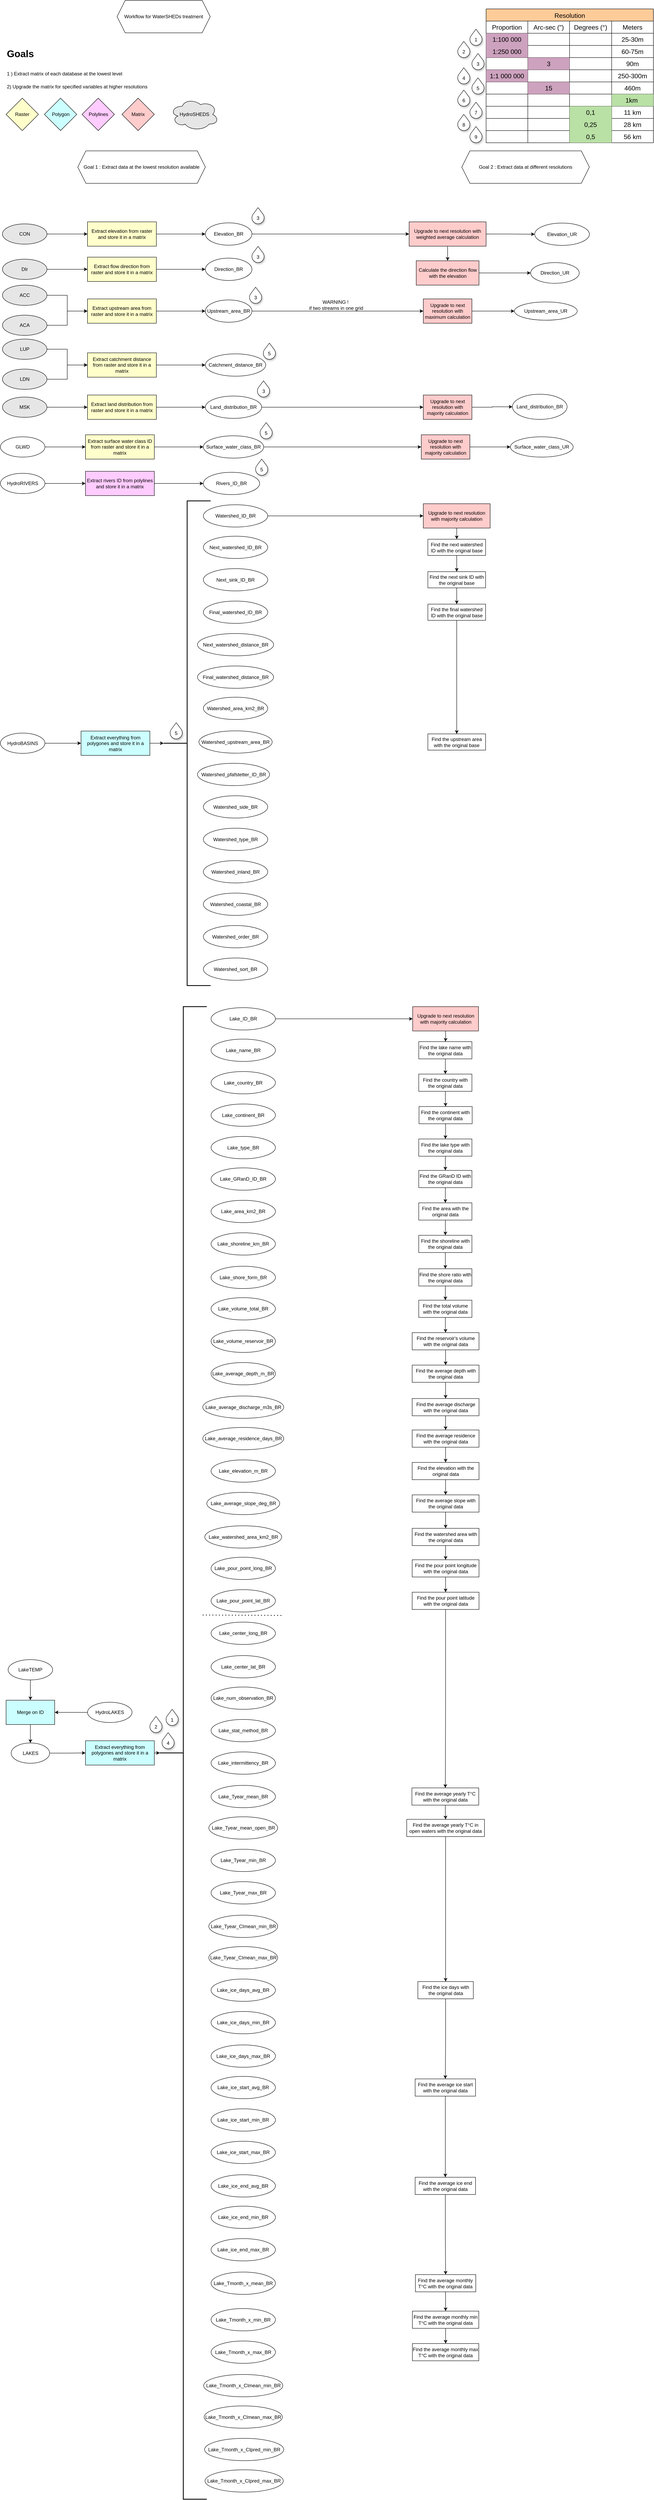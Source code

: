 <mxfile version="28.0.6">
  <diagram name="Page-1" id="_m5b2vXJE67MiZUAcYNU">
    <mxGraphModel dx="1356" dy="1800" grid="1" gridSize="10" guides="1" tooltips="1" connect="1" arrows="1" fold="1" page="1" pageScale="1" pageWidth="827" pageHeight="1169" math="0" shadow="0">
      <root>
        <mxCell id="0" />
        <mxCell id="1" parent="0" />
        <mxCell id="U7EKYaoH1QaVwLvWLWPq-1" value="Workflow for WaterSHEDs treatment" style="shape=hexagon;perimeter=hexagonPerimeter2;whiteSpace=wrap;html=1;fixedSize=1;" parent="1" vertex="1">
          <mxGeometry x="299" y="-1161" width="230" height="80" as="geometry" />
        </mxCell>
        <mxCell id="U7EKYaoH1QaVwLvWLWPq-6" value="&lt;h1 style=&quot;margin-top: 0px;&quot;&gt;&lt;span style=&quot;background-color: transparent; color: light-dark(rgb(0, 0, 0), rgb(255, 255, 255));&quot;&gt;Goals&lt;/span&gt;&lt;/h1&gt;&lt;h1 style=&quot;margin-top: 0px;&quot;&gt;&lt;span style=&quot;font-size: 12px; font-weight: 400; text-align: center; text-wrap-mode: nowrap;&quot;&gt;1 ) Extract matrix of each database at the lowest level&lt;/span&gt;&lt;div style=&quot;font-size: 12px; font-weight: 400; text-align: center; text-wrap-mode: nowrap;&quot;&gt;&lt;br&gt;&lt;/div&gt;&lt;div style=&quot;font-size: 12px; font-weight: 400; text-align: center; text-wrap-mode: nowrap;&quot;&gt;2) Upgrade the matrix for specified variables at higher resolutions&lt;/div&gt;&lt;/h1&gt;" style="text;html=1;whiteSpace=wrap;overflow=hidden;rounded=0;" parent="1" vertex="1">
          <mxGeometry x="25" y="-1050" width="370" height="120" as="geometry" />
        </mxCell>
        <mxCell id="U7EKYaoH1QaVwLvWLWPq-8" value="Goal 1 : Extract data at the lowest resolution available" style="shape=hexagon;perimeter=hexagonPerimeter2;whiteSpace=wrap;html=1;fixedSize=1;" parent="1" vertex="1">
          <mxGeometry x="202" y="-790" width="315" height="80" as="geometry" />
        </mxCell>
        <mxCell id="U7EKYaoH1QaVwLvWLWPq-15" value="" style="edgeStyle=orthogonalEdgeStyle;rounded=0;orthogonalLoop=1;jettySize=auto;html=1;" parent="1" source="U7EKYaoH1QaVwLvWLWPq-9" target="U7EKYaoH1QaVwLvWLWPq-14" edge="1">
          <mxGeometry relative="1" as="geometry" />
        </mxCell>
        <mxCell id="U7EKYaoH1QaVwLvWLWPq-9" value="Extract elevation from raster and store it in a matrix" style="rounded=0;whiteSpace=wrap;html=1;fillColor=#FFFFCC;" parent="1" vertex="1">
          <mxGeometry x="226" y="-615" width="170" height="60" as="geometry" />
        </mxCell>
        <mxCell id="U7EKYaoH1QaVwLvWLWPq-11" value="HydroSHEDS" style="ellipse;shape=cloud;whiteSpace=wrap;html=1;fillColor=#E6E6E6;" parent="1" vertex="1">
          <mxGeometry x="430" y="-920" width="120" height="80" as="geometry" />
        </mxCell>
        <mxCell id="U7EKYaoH1QaVwLvWLWPq-13" value="" style="edgeStyle=orthogonalEdgeStyle;rounded=0;orthogonalLoop=1;jettySize=auto;html=1;" parent="1" source="U7EKYaoH1QaVwLvWLWPq-12" target="U7EKYaoH1QaVwLvWLWPq-9" edge="1">
          <mxGeometry relative="1" as="geometry" />
        </mxCell>
        <mxCell id="U7EKYaoH1QaVwLvWLWPq-12" value="CON" style="ellipse;whiteSpace=wrap;html=1;fillColor=#E6E6E6;" parent="1" vertex="1">
          <mxGeometry x="16" y="-610" width="110" height="50" as="geometry" />
        </mxCell>
        <mxCell id="U7EKYaoH1QaVwLvWLWPq-154" value="" style="edgeStyle=orthogonalEdgeStyle;rounded=0;orthogonalLoop=1;jettySize=auto;html=1;" parent="1" source="U7EKYaoH1QaVwLvWLWPq-14" target="U7EKYaoH1QaVwLvWLWPq-153" edge="1">
          <mxGeometry relative="1" as="geometry" />
        </mxCell>
        <mxCell id="U7EKYaoH1QaVwLvWLWPq-157" value="" style="edgeStyle=orthogonalEdgeStyle;rounded=0;orthogonalLoop=1;jettySize=auto;html=1;" parent="1" source="U7EKYaoH1QaVwLvWLWPq-14" target="U7EKYaoH1QaVwLvWLWPq-156" edge="1">
          <mxGeometry relative="1" as="geometry" />
        </mxCell>
        <mxCell id="U7EKYaoH1QaVwLvWLWPq-14" value="Elevation_BR" style="ellipse;whiteSpace=wrap;html=1;rounded=0;" parent="1" vertex="1">
          <mxGeometry x="517" y="-612.5" width="115" height="55" as="geometry" />
        </mxCell>
        <mxCell id="U7EKYaoH1QaVwLvWLWPq-17" value="Resolution" style="shape=table;startSize=30;container=1;collapsible=0;childLayout=tableLayout;strokeColor=default;fontSize=16;fillColor=#FFCC99;" parent="1" vertex="1">
          <mxGeometry x="1210" y="-1140" width="413" height="330" as="geometry" />
        </mxCell>
        <mxCell id="U7EKYaoH1QaVwLvWLWPq-18" value="" style="shape=tableRow;horizontal=0;startSize=0;swimlaneHead=0;swimlaneBody=0;strokeColor=inherit;top=0;left=0;bottom=0;right=0;collapsible=0;dropTarget=0;fillColor=none;points=[[0,0.5],[1,0.5]];portConstraint=eastwest;fontSize=16;" parent="U7EKYaoH1QaVwLvWLWPq-17" vertex="1">
          <mxGeometry y="30" width="413" height="30" as="geometry" />
        </mxCell>
        <mxCell id="U7EKYaoH1QaVwLvWLWPq-72" value="Proportion" style="shape=partialRectangle;html=1;whiteSpace=wrap;connectable=0;strokeColor=inherit;overflow=hidden;fillColor=none;top=0;left=0;bottom=0;right=0;pointerEvents=1;fontSize=16;" parent="U7EKYaoH1QaVwLvWLWPq-18" vertex="1">
          <mxGeometry width="103" height="30" as="geometry">
            <mxRectangle width="103" height="30" as="alternateBounds" />
          </mxGeometry>
        </mxCell>
        <mxCell id="U7EKYaoH1QaVwLvWLWPq-19" value="Arc-sec (&quot;)" style="shape=partialRectangle;html=1;whiteSpace=wrap;connectable=0;strokeColor=inherit;overflow=hidden;fillColor=none;top=0;left=0;bottom=0;right=0;pointerEvents=1;fontSize=16;" parent="U7EKYaoH1QaVwLvWLWPq-18" vertex="1">
          <mxGeometry x="103" width="103" height="30" as="geometry">
            <mxRectangle width="103" height="30" as="alternateBounds" />
          </mxGeometry>
        </mxCell>
        <mxCell id="U7EKYaoH1QaVwLvWLWPq-20" value="Degrees (°)" style="shape=partialRectangle;html=1;whiteSpace=wrap;connectable=0;strokeColor=inherit;overflow=hidden;fillColor=none;top=0;left=0;bottom=0;right=0;pointerEvents=1;fontSize=16;" parent="U7EKYaoH1QaVwLvWLWPq-18" vertex="1">
          <mxGeometry x="206" width="104" height="30" as="geometry">
            <mxRectangle width="104" height="30" as="alternateBounds" />
          </mxGeometry>
        </mxCell>
        <mxCell id="U7EKYaoH1QaVwLvWLWPq-21" value="Meters" style="shape=partialRectangle;html=1;whiteSpace=wrap;connectable=0;strokeColor=inherit;overflow=hidden;fillColor=none;top=0;left=0;bottom=0;right=0;pointerEvents=1;fontSize=16;" parent="U7EKYaoH1QaVwLvWLWPq-18" vertex="1">
          <mxGeometry x="310" width="103" height="30" as="geometry">
            <mxRectangle width="103" height="30" as="alternateBounds" />
          </mxGeometry>
        </mxCell>
        <mxCell id="U7EKYaoH1QaVwLvWLWPq-22" value="" style="shape=tableRow;horizontal=0;startSize=0;swimlaneHead=0;swimlaneBody=0;strokeColor=inherit;top=0;left=0;bottom=0;right=0;collapsible=0;dropTarget=0;fillColor=none;points=[[0,0.5],[1,0.5]];portConstraint=eastwest;fontSize=16;" parent="U7EKYaoH1QaVwLvWLWPq-17" vertex="1">
          <mxGeometry y="60" width="413" height="30" as="geometry" />
        </mxCell>
        <mxCell id="U7EKYaoH1QaVwLvWLWPq-73" value="1:100 000" style="shape=partialRectangle;html=1;whiteSpace=wrap;connectable=0;strokeColor=inherit;overflow=hidden;fillColor=#CDA2BE;top=0;left=0;bottom=0;right=0;pointerEvents=1;fontSize=16;" parent="U7EKYaoH1QaVwLvWLWPq-22" vertex="1">
          <mxGeometry width="103" height="30" as="geometry">
            <mxRectangle width="103" height="30" as="alternateBounds" />
          </mxGeometry>
        </mxCell>
        <mxCell id="U7EKYaoH1QaVwLvWLWPq-23" value="" style="shape=partialRectangle;html=1;whiteSpace=wrap;connectable=0;strokeColor=inherit;overflow=hidden;fillColor=none;top=0;left=0;bottom=0;right=0;pointerEvents=1;fontSize=16;" parent="U7EKYaoH1QaVwLvWLWPq-22" vertex="1">
          <mxGeometry x="103" width="103" height="30" as="geometry">
            <mxRectangle width="103" height="30" as="alternateBounds" />
          </mxGeometry>
        </mxCell>
        <mxCell id="U7EKYaoH1QaVwLvWLWPq-24" value="" style="shape=partialRectangle;html=1;whiteSpace=wrap;connectable=0;strokeColor=inherit;overflow=hidden;fillColor=none;top=0;left=0;bottom=0;right=0;pointerEvents=1;fontSize=16;" parent="U7EKYaoH1QaVwLvWLWPq-22" vertex="1">
          <mxGeometry x="206" width="104" height="30" as="geometry">
            <mxRectangle width="104" height="30" as="alternateBounds" />
          </mxGeometry>
        </mxCell>
        <mxCell id="U7EKYaoH1QaVwLvWLWPq-25" value="25-30m" style="shape=partialRectangle;html=1;whiteSpace=wrap;connectable=0;strokeColor=inherit;overflow=hidden;fillColor=none;top=0;left=0;bottom=0;right=0;pointerEvents=1;fontSize=16;" parent="U7EKYaoH1QaVwLvWLWPq-22" vertex="1">
          <mxGeometry x="310" width="103" height="30" as="geometry">
            <mxRectangle width="103" height="30" as="alternateBounds" />
          </mxGeometry>
        </mxCell>
        <mxCell id="U7EKYaoH1QaVwLvWLWPq-30" value="" style="shape=tableRow;horizontal=0;startSize=0;swimlaneHead=0;swimlaneBody=0;strokeColor=inherit;top=0;left=0;bottom=0;right=0;collapsible=0;dropTarget=0;fillColor=none;points=[[0,0.5],[1,0.5]];portConstraint=eastwest;fontSize=16;" parent="U7EKYaoH1QaVwLvWLWPq-17" vertex="1">
          <mxGeometry y="90" width="413" height="30" as="geometry" />
        </mxCell>
        <mxCell id="U7EKYaoH1QaVwLvWLWPq-74" value="1:250 000" style="shape=partialRectangle;html=1;whiteSpace=wrap;connectable=0;strokeColor=inherit;overflow=hidden;fillColor=#CDA2BE;top=0;left=0;bottom=0;right=0;pointerEvents=1;fontSize=16;" parent="U7EKYaoH1QaVwLvWLWPq-30" vertex="1">
          <mxGeometry width="103" height="30" as="geometry">
            <mxRectangle width="103" height="30" as="alternateBounds" />
          </mxGeometry>
        </mxCell>
        <mxCell id="U7EKYaoH1QaVwLvWLWPq-31" value="" style="shape=partialRectangle;html=1;whiteSpace=wrap;connectable=0;strokeColor=inherit;overflow=hidden;fillColor=none;top=0;left=0;bottom=0;right=0;pointerEvents=1;fontSize=16;" parent="U7EKYaoH1QaVwLvWLWPq-30" vertex="1">
          <mxGeometry x="103" width="103" height="30" as="geometry">
            <mxRectangle width="103" height="30" as="alternateBounds" />
          </mxGeometry>
        </mxCell>
        <mxCell id="U7EKYaoH1QaVwLvWLWPq-32" value="" style="shape=partialRectangle;html=1;whiteSpace=wrap;connectable=0;strokeColor=inherit;overflow=hidden;fillColor=none;top=0;left=0;bottom=0;right=0;pointerEvents=1;fontSize=16;" parent="U7EKYaoH1QaVwLvWLWPq-30" vertex="1">
          <mxGeometry x="206" width="104" height="30" as="geometry">
            <mxRectangle width="104" height="30" as="alternateBounds" />
          </mxGeometry>
        </mxCell>
        <mxCell id="U7EKYaoH1QaVwLvWLWPq-33" value="60-75m" style="shape=partialRectangle;html=1;whiteSpace=wrap;connectable=0;strokeColor=inherit;overflow=hidden;fillColor=none;top=0;left=0;bottom=0;right=0;pointerEvents=1;fontSize=16;" parent="U7EKYaoH1QaVwLvWLWPq-30" vertex="1">
          <mxGeometry x="310" width="103" height="30" as="geometry">
            <mxRectangle width="103" height="30" as="alternateBounds" />
          </mxGeometry>
        </mxCell>
        <mxCell id="U7EKYaoH1QaVwLvWLWPq-34" value="" style="shape=tableRow;horizontal=0;startSize=0;swimlaneHead=0;swimlaneBody=0;strokeColor=inherit;top=0;left=0;bottom=0;right=0;collapsible=0;dropTarget=0;fillColor=none;points=[[0,0.5],[1,0.5]];portConstraint=eastwest;fontSize=16;" parent="U7EKYaoH1QaVwLvWLWPq-17" vertex="1">
          <mxGeometry y="120" width="413" height="30" as="geometry" />
        </mxCell>
        <mxCell id="U7EKYaoH1QaVwLvWLWPq-75" style="shape=partialRectangle;html=1;whiteSpace=wrap;connectable=0;strokeColor=inherit;overflow=hidden;fillColor=none;top=0;left=0;bottom=0;right=0;pointerEvents=1;fontSize=16;" parent="U7EKYaoH1QaVwLvWLWPq-34" vertex="1">
          <mxGeometry width="103" height="30" as="geometry">
            <mxRectangle width="103" height="30" as="alternateBounds" />
          </mxGeometry>
        </mxCell>
        <mxCell id="U7EKYaoH1QaVwLvWLWPq-35" value="3" style="shape=partialRectangle;html=1;whiteSpace=wrap;connectable=0;strokeColor=inherit;overflow=hidden;fillColor=#CDA2BE;top=0;left=0;bottom=0;right=0;pointerEvents=1;fontSize=16;" parent="U7EKYaoH1QaVwLvWLWPq-34" vertex="1">
          <mxGeometry x="103" width="103" height="30" as="geometry">
            <mxRectangle width="103" height="30" as="alternateBounds" />
          </mxGeometry>
        </mxCell>
        <mxCell id="U7EKYaoH1QaVwLvWLWPq-36" value="" style="shape=partialRectangle;html=1;whiteSpace=wrap;connectable=0;strokeColor=inherit;overflow=hidden;fillColor=none;top=0;left=0;bottom=0;right=0;pointerEvents=1;fontSize=16;" parent="U7EKYaoH1QaVwLvWLWPq-34" vertex="1">
          <mxGeometry x="206" width="104" height="30" as="geometry">
            <mxRectangle width="104" height="30" as="alternateBounds" />
          </mxGeometry>
        </mxCell>
        <mxCell id="U7EKYaoH1QaVwLvWLWPq-37" value="90m" style="shape=partialRectangle;html=1;whiteSpace=wrap;connectable=0;strokeColor=inherit;overflow=hidden;fillColor=none;top=0;left=0;bottom=0;right=0;pointerEvents=1;fontSize=16;" parent="U7EKYaoH1QaVwLvWLWPq-34" vertex="1">
          <mxGeometry x="310" width="103" height="30" as="geometry">
            <mxRectangle width="103" height="30" as="alternateBounds" />
          </mxGeometry>
        </mxCell>
        <mxCell id="U7EKYaoH1QaVwLvWLWPq-26" value="" style="shape=tableRow;horizontal=0;startSize=0;swimlaneHead=0;swimlaneBody=0;strokeColor=inherit;top=0;left=0;bottom=0;right=0;collapsible=0;dropTarget=0;fillColor=none;points=[[0,0.5],[1,0.5]];portConstraint=eastwest;fontSize=16;" parent="U7EKYaoH1QaVwLvWLWPq-17" vertex="1">
          <mxGeometry y="150" width="413" height="30" as="geometry" />
        </mxCell>
        <mxCell id="U7EKYaoH1QaVwLvWLWPq-76" value="1:1 000 000" style="shape=partialRectangle;html=1;whiteSpace=wrap;connectable=0;strokeColor=inherit;overflow=hidden;fillColor=#CDA2BE;top=0;left=0;bottom=0;right=0;pointerEvents=1;fontSize=16;" parent="U7EKYaoH1QaVwLvWLWPq-26" vertex="1">
          <mxGeometry width="103" height="30" as="geometry">
            <mxRectangle width="103" height="30" as="alternateBounds" />
          </mxGeometry>
        </mxCell>
        <mxCell id="U7EKYaoH1QaVwLvWLWPq-27" value="" style="shape=partialRectangle;html=1;whiteSpace=wrap;connectable=0;strokeColor=inherit;overflow=hidden;fillColor=none;top=0;left=0;bottom=0;right=0;pointerEvents=1;fontSize=16;" parent="U7EKYaoH1QaVwLvWLWPq-26" vertex="1">
          <mxGeometry x="103" width="103" height="30" as="geometry">
            <mxRectangle width="103" height="30" as="alternateBounds" />
          </mxGeometry>
        </mxCell>
        <mxCell id="U7EKYaoH1QaVwLvWLWPq-28" value="" style="shape=partialRectangle;html=1;whiteSpace=wrap;connectable=0;strokeColor=inherit;overflow=hidden;fillColor=none;top=0;left=0;bottom=0;right=0;pointerEvents=1;fontSize=16;" parent="U7EKYaoH1QaVwLvWLWPq-26" vertex="1">
          <mxGeometry x="206" width="104" height="30" as="geometry">
            <mxRectangle width="104" height="30" as="alternateBounds" />
          </mxGeometry>
        </mxCell>
        <mxCell id="U7EKYaoH1QaVwLvWLWPq-29" value="250-300m" style="shape=partialRectangle;html=1;whiteSpace=wrap;connectable=0;strokeColor=inherit;overflow=hidden;fillColor=none;top=0;left=0;bottom=0;right=0;pointerEvents=1;fontSize=16;" parent="U7EKYaoH1QaVwLvWLWPq-26" vertex="1">
          <mxGeometry x="310" width="103" height="30" as="geometry">
            <mxRectangle width="103" height="30" as="alternateBounds" />
          </mxGeometry>
        </mxCell>
        <mxCell id="U7EKYaoH1QaVwLvWLWPq-38" value="" style="shape=tableRow;horizontal=0;startSize=0;swimlaneHead=0;swimlaneBody=0;strokeColor=inherit;top=0;left=0;bottom=0;right=0;collapsible=0;dropTarget=0;fillColor=none;points=[[0,0.5],[1,0.5]];portConstraint=eastwest;fontSize=16;" parent="U7EKYaoH1QaVwLvWLWPq-17" vertex="1">
          <mxGeometry y="180" width="413" height="30" as="geometry" />
        </mxCell>
        <mxCell id="U7EKYaoH1QaVwLvWLWPq-77" style="shape=partialRectangle;html=1;whiteSpace=wrap;connectable=0;strokeColor=inherit;overflow=hidden;fillColor=none;top=0;left=0;bottom=0;right=0;pointerEvents=1;fontSize=16;" parent="U7EKYaoH1QaVwLvWLWPq-38" vertex="1">
          <mxGeometry width="103" height="30" as="geometry">
            <mxRectangle width="103" height="30" as="alternateBounds" />
          </mxGeometry>
        </mxCell>
        <mxCell id="U7EKYaoH1QaVwLvWLWPq-39" value="15" style="shape=partialRectangle;html=1;whiteSpace=wrap;connectable=0;strokeColor=inherit;overflow=hidden;fillColor=#CDA2BE;top=0;left=0;bottom=0;right=0;pointerEvents=1;fontSize=16;" parent="U7EKYaoH1QaVwLvWLWPq-38" vertex="1">
          <mxGeometry x="103" width="103" height="30" as="geometry">
            <mxRectangle width="103" height="30" as="alternateBounds" />
          </mxGeometry>
        </mxCell>
        <mxCell id="U7EKYaoH1QaVwLvWLWPq-40" value="" style="shape=partialRectangle;html=1;whiteSpace=wrap;connectable=0;strokeColor=inherit;overflow=hidden;fillColor=none;top=0;left=0;bottom=0;right=0;pointerEvents=1;fontSize=16;" parent="U7EKYaoH1QaVwLvWLWPq-38" vertex="1">
          <mxGeometry x="206" width="104" height="30" as="geometry">
            <mxRectangle width="104" height="30" as="alternateBounds" />
          </mxGeometry>
        </mxCell>
        <mxCell id="U7EKYaoH1QaVwLvWLWPq-41" value="460m" style="shape=partialRectangle;html=1;whiteSpace=wrap;connectable=0;strokeColor=inherit;overflow=hidden;fillColor=none;top=0;left=0;bottom=0;right=0;pointerEvents=1;fontSize=16;" parent="U7EKYaoH1QaVwLvWLWPq-38" vertex="1">
          <mxGeometry x="310" width="103" height="30" as="geometry">
            <mxRectangle width="103" height="30" as="alternateBounds" />
          </mxGeometry>
        </mxCell>
        <mxCell id="U7EKYaoH1QaVwLvWLWPq-46" value="" style="shape=tableRow;horizontal=0;startSize=0;swimlaneHead=0;swimlaneBody=0;strokeColor=inherit;top=0;left=0;bottom=0;right=0;collapsible=0;dropTarget=0;fillColor=none;points=[[0,0.5],[1,0.5]];portConstraint=eastwest;fontSize=16;" parent="U7EKYaoH1QaVwLvWLWPq-17" vertex="1">
          <mxGeometry y="210" width="413" height="30" as="geometry" />
        </mxCell>
        <mxCell id="U7EKYaoH1QaVwLvWLWPq-78" style="shape=partialRectangle;html=1;whiteSpace=wrap;connectable=0;strokeColor=inherit;overflow=hidden;fillColor=none;top=0;left=0;bottom=0;right=0;pointerEvents=1;fontSize=16;" parent="U7EKYaoH1QaVwLvWLWPq-46" vertex="1">
          <mxGeometry width="103" height="30" as="geometry">
            <mxRectangle width="103" height="30" as="alternateBounds" />
          </mxGeometry>
        </mxCell>
        <mxCell id="U7EKYaoH1QaVwLvWLWPq-47" value="" style="shape=partialRectangle;html=1;whiteSpace=wrap;connectable=0;strokeColor=inherit;overflow=hidden;fillColor=none;top=0;left=0;bottom=0;right=0;pointerEvents=1;fontSize=16;" parent="U7EKYaoH1QaVwLvWLWPq-46" vertex="1">
          <mxGeometry x="103" width="103" height="30" as="geometry">
            <mxRectangle width="103" height="30" as="alternateBounds" />
          </mxGeometry>
        </mxCell>
        <mxCell id="U7EKYaoH1QaVwLvWLWPq-48" value="" style="shape=partialRectangle;html=1;whiteSpace=wrap;connectable=0;strokeColor=inherit;overflow=hidden;fillColor=none;top=0;left=0;bottom=0;right=0;pointerEvents=1;fontSize=16;" parent="U7EKYaoH1QaVwLvWLWPq-46" vertex="1">
          <mxGeometry x="206" width="104" height="30" as="geometry">
            <mxRectangle width="104" height="30" as="alternateBounds" />
          </mxGeometry>
        </mxCell>
        <mxCell id="U7EKYaoH1QaVwLvWLWPq-49" value="1km&amp;nbsp;" style="shape=partialRectangle;html=1;whiteSpace=wrap;connectable=0;strokeColor=inherit;overflow=hidden;fillColor=#B9E0A5;top=0;left=0;bottom=0;right=0;pointerEvents=1;fontSize=16;" parent="U7EKYaoH1QaVwLvWLWPq-46" vertex="1">
          <mxGeometry x="310" width="103" height="30" as="geometry">
            <mxRectangle width="103" height="30" as="alternateBounds" />
          </mxGeometry>
        </mxCell>
        <mxCell id="U7EKYaoH1QaVwLvWLWPq-50" value="" style="shape=tableRow;horizontal=0;startSize=0;swimlaneHead=0;swimlaneBody=0;strokeColor=inherit;top=0;left=0;bottom=0;right=0;collapsible=0;dropTarget=0;fillColor=none;points=[[0,0.5],[1,0.5]];portConstraint=eastwest;fontSize=16;" parent="U7EKYaoH1QaVwLvWLWPq-17" vertex="1">
          <mxGeometry y="240" width="413" height="30" as="geometry" />
        </mxCell>
        <mxCell id="U7EKYaoH1QaVwLvWLWPq-79" style="shape=partialRectangle;html=1;whiteSpace=wrap;connectable=0;strokeColor=inherit;overflow=hidden;fillColor=none;top=0;left=0;bottom=0;right=0;pointerEvents=1;fontSize=16;" parent="U7EKYaoH1QaVwLvWLWPq-50" vertex="1">
          <mxGeometry width="103" height="30" as="geometry">
            <mxRectangle width="103" height="30" as="alternateBounds" />
          </mxGeometry>
        </mxCell>
        <mxCell id="U7EKYaoH1QaVwLvWLWPq-51" value="" style="shape=partialRectangle;html=1;whiteSpace=wrap;connectable=0;strokeColor=inherit;overflow=hidden;fillColor=none;top=0;left=0;bottom=0;right=0;pointerEvents=1;fontSize=16;" parent="U7EKYaoH1QaVwLvWLWPq-50" vertex="1">
          <mxGeometry x="103" width="103" height="30" as="geometry">
            <mxRectangle width="103" height="30" as="alternateBounds" />
          </mxGeometry>
        </mxCell>
        <mxCell id="U7EKYaoH1QaVwLvWLWPq-52" value="0,1" style="shape=partialRectangle;html=1;whiteSpace=wrap;connectable=0;strokeColor=inherit;overflow=hidden;fillColor=#B9E0A5;top=0;left=0;bottom=0;right=0;pointerEvents=1;fontSize=16;" parent="U7EKYaoH1QaVwLvWLWPq-50" vertex="1">
          <mxGeometry x="206" width="104" height="30" as="geometry">
            <mxRectangle width="104" height="30" as="alternateBounds" />
          </mxGeometry>
        </mxCell>
        <mxCell id="U7EKYaoH1QaVwLvWLWPq-53" value="11 km" style="shape=partialRectangle;html=1;whiteSpace=wrap;connectable=0;strokeColor=inherit;overflow=hidden;fillColor=none;top=0;left=0;bottom=0;right=0;pointerEvents=1;fontSize=16;" parent="U7EKYaoH1QaVwLvWLWPq-50" vertex="1">
          <mxGeometry x="310" width="103" height="30" as="geometry">
            <mxRectangle width="103" height="30" as="alternateBounds" />
          </mxGeometry>
        </mxCell>
        <mxCell id="U7EKYaoH1QaVwLvWLWPq-54" value="" style="shape=tableRow;horizontal=0;startSize=0;swimlaneHead=0;swimlaneBody=0;strokeColor=inherit;top=0;left=0;bottom=0;right=0;collapsible=0;dropTarget=0;fillColor=none;points=[[0,0.5],[1,0.5]];portConstraint=eastwest;fontSize=16;" parent="U7EKYaoH1QaVwLvWLWPq-17" vertex="1">
          <mxGeometry y="270" width="413" height="30" as="geometry" />
        </mxCell>
        <mxCell id="U7EKYaoH1QaVwLvWLWPq-80" style="shape=partialRectangle;html=1;whiteSpace=wrap;connectable=0;strokeColor=inherit;overflow=hidden;fillColor=none;top=0;left=0;bottom=0;right=0;pointerEvents=1;fontSize=16;" parent="U7EKYaoH1QaVwLvWLWPq-54" vertex="1">
          <mxGeometry width="103" height="30" as="geometry">
            <mxRectangle width="103" height="30" as="alternateBounds" />
          </mxGeometry>
        </mxCell>
        <mxCell id="U7EKYaoH1QaVwLvWLWPq-55" value="" style="shape=partialRectangle;html=1;whiteSpace=wrap;connectable=0;strokeColor=inherit;overflow=hidden;fillColor=none;top=0;left=0;bottom=0;right=0;pointerEvents=1;fontSize=16;" parent="U7EKYaoH1QaVwLvWLWPq-54" vertex="1">
          <mxGeometry x="103" width="103" height="30" as="geometry">
            <mxRectangle width="103" height="30" as="alternateBounds" />
          </mxGeometry>
        </mxCell>
        <mxCell id="U7EKYaoH1QaVwLvWLWPq-56" value="0,25" style="shape=partialRectangle;html=1;whiteSpace=wrap;connectable=0;strokeColor=inherit;overflow=hidden;fillColor=#B9E0A5;top=0;left=0;bottom=0;right=0;pointerEvents=1;fontSize=16;" parent="U7EKYaoH1QaVwLvWLWPq-54" vertex="1">
          <mxGeometry x="206" width="104" height="30" as="geometry">
            <mxRectangle width="104" height="30" as="alternateBounds" />
          </mxGeometry>
        </mxCell>
        <mxCell id="U7EKYaoH1QaVwLvWLWPq-57" value="28 km" style="shape=partialRectangle;html=1;whiteSpace=wrap;connectable=0;strokeColor=inherit;overflow=hidden;fillColor=none;top=0;left=0;bottom=0;right=0;pointerEvents=1;fontSize=16;" parent="U7EKYaoH1QaVwLvWLWPq-54" vertex="1">
          <mxGeometry x="310" width="103" height="30" as="geometry">
            <mxRectangle width="103" height="30" as="alternateBounds" />
          </mxGeometry>
        </mxCell>
        <mxCell id="U7EKYaoH1QaVwLvWLWPq-58" value="" style="shape=tableRow;horizontal=0;startSize=0;swimlaneHead=0;swimlaneBody=0;strokeColor=inherit;top=0;left=0;bottom=0;right=0;collapsible=0;dropTarget=0;fillColor=none;points=[[0,0.5],[1,0.5]];portConstraint=eastwest;fontSize=16;" parent="U7EKYaoH1QaVwLvWLWPq-17" vertex="1">
          <mxGeometry y="300" width="413" height="30" as="geometry" />
        </mxCell>
        <mxCell id="U7EKYaoH1QaVwLvWLWPq-81" style="shape=partialRectangle;html=1;whiteSpace=wrap;connectable=0;strokeColor=inherit;overflow=hidden;fillColor=none;top=0;left=0;bottom=0;right=0;pointerEvents=1;fontSize=16;" parent="U7EKYaoH1QaVwLvWLWPq-58" vertex="1">
          <mxGeometry width="103" height="30" as="geometry">
            <mxRectangle width="103" height="30" as="alternateBounds" />
          </mxGeometry>
        </mxCell>
        <mxCell id="U7EKYaoH1QaVwLvWLWPq-59" value="" style="shape=partialRectangle;html=1;whiteSpace=wrap;connectable=0;strokeColor=inherit;overflow=hidden;fillColor=none;top=0;left=0;bottom=0;right=0;pointerEvents=1;fontSize=16;" parent="U7EKYaoH1QaVwLvWLWPq-58" vertex="1">
          <mxGeometry x="103" width="103" height="30" as="geometry">
            <mxRectangle width="103" height="30" as="alternateBounds" />
          </mxGeometry>
        </mxCell>
        <mxCell id="U7EKYaoH1QaVwLvWLWPq-60" value="0,5" style="shape=partialRectangle;html=1;whiteSpace=wrap;connectable=0;strokeColor=inherit;overflow=hidden;fillColor=#B9E0A5;top=0;left=0;bottom=0;right=0;pointerEvents=1;fontSize=16;" parent="U7EKYaoH1QaVwLvWLWPq-58" vertex="1">
          <mxGeometry x="206" width="104" height="30" as="geometry">
            <mxRectangle width="104" height="30" as="alternateBounds" />
          </mxGeometry>
        </mxCell>
        <mxCell id="U7EKYaoH1QaVwLvWLWPq-61" value="56 km" style="shape=partialRectangle;html=1;whiteSpace=wrap;connectable=0;strokeColor=inherit;overflow=hidden;fillColor=none;top=0;left=0;bottom=0;right=0;pointerEvents=1;fontSize=16;" parent="U7EKYaoH1QaVwLvWLWPq-58" vertex="1">
          <mxGeometry x="310" width="103" height="30" as="geometry">
            <mxRectangle width="103" height="30" as="alternateBounds" />
          </mxGeometry>
        </mxCell>
        <mxCell id="U7EKYaoH1QaVwLvWLWPq-83" value="" style="edgeStyle=orthogonalEdgeStyle;rounded=0;orthogonalLoop=1;jettySize=auto;html=1;" parent="1" source="U7EKYaoH1QaVwLvWLWPq-84" target="U7EKYaoH1QaVwLvWLWPq-87" edge="1">
          <mxGeometry relative="1" as="geometry" />
        </mxCell>
        <mxCell id="U7EKYaoH1QaVwLvWLWPq-84" value="Extract flow direction from raster and store it in a matrix" style="rounded=0;whiteSpace=wrap;html=1;fillColor=#FFFFCC;" parent="1" vertex="1">
          <mxGeometry x="226" y="-528" width="170" height="60" as="geometry" />
        </mxCell>
        <mxCell id="U7EKYaoH1QaVwLvWLWPq-85" value="" style="edgeStyle=orthogonalEdgeStyle;rounded=0;orthogonalLoop=1;jettySize=auto;html=1;" parent="1" source="U7EKYaoH1QaVwLvWLWPq-86" target="U7EKYaoH1QaVwLvWLWPq-84" edge="1">
          <mxGeometry relative="1" as="geometry" />
        </mxCell>
        <mxCell id="U7EKYaoH1QaVwLvWLWPq-86" value="DIr" style="ellipse;whiteSpace=wrap;html=1;fillColor=#E6E6E6;" parent="1" vertex="1">
          <mxGeometry x="16" y="-523" width="110" height="50" as="geometry" />
        </mxCell>
        <mxCell id="U7EKYaoH1QaVwLvWLWPq-87" value="Direction_BR" style="ellipse;whiteSpace=wrap;html=1;rounded=0;" parent="1" vertex="1">
          <mxGeometry x="517" y="-525.5" width="115" height="55" as="geometry" />
        </mxCell>
        <mxCell id="U7EKYaoH1QaVwLvWLWPq-98" value="" style="edgeStyle=orthogonalEdgeStyle;rounded=0;orthogonalLoop=1;jettySize=auto;html=1;" parent="1" source="U7EKYaoH1QaVwLvWLWPq-99" target="U7EKYaoH1QaVwLvWLWPq-102" edge="1">
          <mxGeometry relative="1" as="geometry" />
        </mxCell>
        <mxCell id="U7EKYaoH1QaVwLvWLWPq-99" value="Extract upstream area from raster and store it in a matrix" style="rounded=0;whiteSpace=wrap;html=1;fillColor=#FFFFCC;" parent="1" vertex="1">
          <mxGeometry x="226" y="-425" width="170" height="60" as="geometry" />
        </mxCell>
        <mxCell id="U7EKYaoH1QaVwLvWLWPq-100" value="" style="edgeStyle=orthogonalEdgeStyle;rounded=0;orthogonalLoop=1;jettySize=auto;html=1;" parent="1" source="U7EKYaoH1QaVwLvWLWPq-101" target="U7EKYaoH1QaVwLvWLWPq-99" edge="1">
          <mxGeometry relative="1" as="geometry" />
        </mxCell>
        <mxCell id="U7EKYaoH1QaVwLvWLWPq-101" value="ACC" style="ellipse;whiteSpace=wrap;html=1;fillColor=#E6E6E6;" parent="1" vertex="1">
          <mxGeometry x="16" y="-459" width="110" height="50" as="geometry" />
        </mxCell>
        <mxCell id="U7EKYaoH1QaVwLvWLWPq-163" value="" style="edgeStyle=orthogonalEdgeStyle;rounded=0;orthogonalLoop=1;jettySize=auto;html=1;" parent="1" source="U7EKYaoH1QaVwLvWLWPq-102" target="U7EKYaoH1QaVwLvWLWPq-162" edge="1">
          <mxGeometry relative="1" as="geometry" />
        </mxCell>
        <mxCell id="U7EKYaoH1QaVwLvWLWPq-102" value="Upstream_area_BR" style="ellipse;whiteSpace=wrap;html=1;rounded=0;" parent="1" vertex="1">
          <mxGeometry x="517" y="-422.5" width="115" height="55" as="geometry" />
        </mxCell>
        <mxCell id="U7EKYaoH1QaVwLvWLWPq-104" value="" style="edgeStyle=orthogonalEdgeStyle;rounded=0;orthogonalLoop=1;jettySize=auto;html=1;" parent="1" source="U7EKYaoH1QaVwLvWLWPq-103" target="U7EKYaoH1QaVwLvWLWPq-99" edge="1">
          <mxGeometry relative="1" as="geometry" />
        </mxCell>
        <mxCell id="U7EKYaoH1QaVwLvWLWPq-103" value="ACA" style="ellipse;whiteSpace=wrap;html=1;fillColor=#E6E6E6;" parent="1" vertex="1">
          <mxGeometry x="16" y="-385" width="110" height="50" as="geometry" />
        </mxCell>
        <mxCell id="U7EKYaoH1QaVwLvWLWPq-105" value="" style="edgeStyle=orthogonalEdgeStyle;rounded=0;orthogonalLoop=1;jettySize=auto;html=1;" parent="1" source="U7EKYaoH1QaVwLvWLWPq-106" target="U7EKYaoH1QaVwLvWLWPq-109" edge="1">
          <mxGeometry relative="1" as="geometry" />
        </mxCell>
        <mxCell id="U7EKYaoH1QaVwLvWLWPq-106" value="Extract land distribution from raster and store it in a matrix" style="rounded=0;whiteSpace=wrap;html=1;fillColor=#FFFFCC;" parent="1" vertex="1">
          <mxGeometry x="226" y="-188" width="170" height="60" as="geometry" />
        </mxCell>
        <mxCell id="U7EKYaoH1QaVwLvWLWPq-107" value="" style="edgeStyle=orthogonalEdgeStyle;rounded=0;orthogonalLoop=1;jettySize=auto;html=1;" parent="1" source="U7EKYaoH1QaVwLvWLWPq-108" target="U7EKYaoH1QaVwLvWLWPq-106" edge="1">
          <mxGeometry relative="1" as="geometry" />
        </mxCell>
        <mxCell id="U7EKYaoH1QaVwLvWLWPq-108" value="MSK" style="ellipse;whiteSpace=wrap;html=1;fillColor=#E6E6E6;" parent="1" vertex="1">
          <mxGeometry x="16" y="-183" width="110" height="50" as="geometry" />
        </mxCell>
        <mxCell id="U7EKYaoH1QaVwLvWLWPq-169" value="" style="edgeStyle=orthogonalEdgeStyle;rounded=0;orthogonalLoop=1;jettySize=auto;html=1;" parent="1" source="U7EKYaoH1QaVwLvWLWPq-109" target="U7EKYaoH1QaVwLvWLWPq-168" edge="1">
          <mxGeometry relative="1" as="geometry" />
        </mxCell>
        <mxCell id="U7EKYaoH1QaVwLvWLWPq-109" value="Land_distribution_BR" style="ellipse;whiteSpace=wrap;html=1;rounded=0;" parent="1" vertex="1">
          <mxGeometry x="517" y="-185.5" width="139" height="55" as="geometry" />
        </mxCell>
        <mxCell id="U7EKYaoH1QaVwLvWLWPq-110" value="" style="edgeStyle=orthogonalEdgeStyle;rounded=0;orthogonalLoop=1;jettySize=auto;html=1;" parent="1" source="U7EKYaoH1QaVwLvWLWPq-111" target="U7EKYaoH1QaVwLvWLWPq-114" edge="1">
          <mxGeometry relative="1" as="geometry" />
        </mxCell>
        <mxCell id="U7EKYaoH1QaVwLvWLWPq-111" value="Extract catchment distance from raster and store it in a matrix" style="rounded=0;whiteSpace=wrap;html=1;fillColor=#FFFFCC;" parent="1" vertex="1">
          <mxGeometry x="226" y="-292" width="170" height="60" as="geometry" />
        </mxCell>
        <mxCell id="U7EKYaoH1QaVwLvWLWPq-112" value="" style="edgeStyle=orthogonalEdgeStyle;rounded=0;orthogonalLoop=1;jettySize=auto;html=1;" parent="1" source="U7EKYaoH1QaVwLvWLWPq-113" target="U7EKYaoH1QaVwLvWLWPq-111" edge="1">
          <mxGeometry relative="1" as="geometry" />
        </mxCell>
        <mxCell id="U7EKYaoH1QaVwLvWLWPq-113" value="LUP" style="ellipse;whiteSpace=wrap;html=1;fillColor=#E6E6E6;" parent="1" vertex="1">
          <mxGeometry x="16" y="-326" width="110" height="50" as="geometry" />
        </mxCell>
        <mxCell id="U7EKYaoH1QaVwLvWLWPq-114" value="Catchment_distance_BR" style="ellipse;whiteSpace=wrap;html=1;rounded=0;" parent="1" vertex="1">
          <mxGeometry x="517" y="-289.5" width="149" height="55" as="geometry" />
        </mxCell>
        <mxCell id="U7EKYaoH1QaVwLvWLWPq-115" value="" style="edgeStyle=orthogonalEdgeStyle;rounded=0;orthogonalLoop=1;jettySize=auto;html=1;" parent="1" source="U7EKYaoH1QaVwLvWLWPq-116" target="U7EKYaoH1QaVwLvWLWPq-111" edge="1">
          <mxGeometry relative="1" as="geometry" />
        </mxCell>
        <mxCell id="U7EKYaoH1QaVwLvWLWPq-116" value="LDN" style="ellipse;whiteSpace=wrap;html=1;fillColor=#E6E6E6;" parent="1" vertex="1">
          <mxGeometry x="16" y="-252" width="110" height="50" as="geometry" />
        </mxCell>
        <mxCell id="U7EKYaoH1QaVwLvWLWPq-118" value="" style="edgeStyle=orthogonalEdgeStyle;rounded=0;orthogonalLoop=1;jettySize=auto;html=1;" parent="1" source="U7EKYaoH1QaVwLvWLWPq-119" target="U7EKYaoH1QaVwLvWLWPq-122" edge="1">
          <mxGeometry relative="1" as="geometry" />
        </mxCell>
        <mxCell id="U7EKYaoH1QaVwLvWLWPq-119" value="Extract rivers ID from polylines and store it in a matrix" style="rounded=0;whiteSpace=wrap;html=1;fillColor=#FFCCFF;" parent="1" vertex="1">
          <mxGeometry x="221" width="170" height="60" as="geometry" />
        </mxCell>
        <mxCell id="U7EKYaoH1QaVwLvWLWPq-120" value="" style="edgeStyle=orthogonalEdgeStyle;rounded=0;orthogonalLoop=1;jettySize=auto;html=1;" parent="1" source="U7EKYaoH1QaVwLvWLWPq-121" target="U7EKYaoH1QaVwLvWLWPq-119" edge="1">
          <mxGeometry relative="1" as="geometry" />
        </mxCell>
        <mxCell id="U7EKYaoH1QaVwLvWLWPq-121" value="HydroRIVERS" style="ellipse;whiteSpace=wrap;html=1;fillColor=none;" parent="1" vertex="1">
          <mxGeometry x="11" y="5" width="110" height="50" as="geometry" />
        </mxCell>
        <mxCell id="U7EKYaoH1QaVwLvWLWPq-122" value="Rivers_ID_BR" style="ellipse;whiteSpace=wrap;html=1;rounded=0;" parent="1" vertex="1">
          <mxGeometry x="512" y="2.5" width="139" height="55" as="geometry" />
        </mxCell>
        <mxCell id="U7EKYaoH1QaVwLvWLWPq-197" value="" style="edgeStyle=orthogonalEdgeStyle;rounded=0;orthogonalLoop=1;jettySize=auto;html=1;" parent="1" source="U7EKYaoH1QaVwLvWLWPq-124" target="U7EKYaoH1QaVwLvWLWPq-196" edge="1">
          <mxGeometry relative="1" as="geometry" />
        </mxCell>
        <mxCell id="U7EKYaoH1QaVwLvWLWPq-124" value="Extract everything from polygones and store it in a matrix" style="rounded=0;whiteSpace=wrap;html=1;fillColor=#CCFFFF;" parent="1" vertex="1">
          <mxGeometry x="210" y="640.5" width="170" height="60" as="geometry" />
        </mxCell>
        <mxCell id="U7EKYaoH1QaVwLvWLWPq-125" value="" style="edgeStyle=orthogonalEdgeStyle;rounded=0;orthogonalLoop=1;jettySize=auto;html=1;" parent="1" source="U7EKYaoH1QaVwLvWLWPq-126" target="U7EKYaoH1QaVwLvWLWPq-124" edge="1">
          <mxGeometry relative="1" as="geometry" />
        </mxCell>
        <mxCell id="U7EKYaoH1QaVwLvWLWPq-126" value="HydroBASINS" style="ellipse;whiteSpace=wrap;html=1;fillColor=none;" parent="1" vertex="1">
          <mxGeometry x="11" y="645.5" width="110" height="50" as="geometry" />
        </mxCell>
        <mxCell id="U7EKYaoH1QaVwLvWLWPq-333" value="" style="edgeStyle=orthogonalEdgeStyle;rounded=0;orthogonalLoop=1;jettySize=auto;html=1;" parent="1" source="U7EKYaoH1QaVwLvWLWPq-127" target="U7EKYaoH1QaVwLvWLWPq-332" edge="1">
          <mxGeometry relative="1" as="geometry" />
        </mxCell>
        <mxCell id="U7EKYaoH1QaVwLvWLWPq-127" value="Watershed_ID_BR" style="ellipse;whiteSpace=wrap;html=1;rounded=0;" parent="1" vertex="1">
          <mxGeometry x="512" y="82.5" width="159" height="55" as="geometry" />
        </mxCell>
        <mxCell id="U7EKYaoH1QaVwLvWLWPq-246" value="" style="edgeStyle=orthogonalEdgeStyle;rounded=0;orthogonalLoop=1;jettySize=auto;html=1;" parent="1" source="U7EKYaoH1QaVwLvWLWPq-132" target="U7EKYaoH1QaVwLvWLWPq-245" edge="1">
          <mxGeometry relative="1" as="geometry" />
        </mxCell>
        <mxCell id="U7EKYaoH1QaVwLvWLWPq-132" value="Extract everything from polygones and store it in a matrix" style="rounded=0;whiteSpace=wrap;html=1;fillColor=#CCFFFF;" parent="1" vertex="1">
          <mxGeometry x="221" y="3130" width="170" height="60" as="geometry" />
        </mxCell>
        <mxCell id="U7EKYaoH1QaVwLvWLWPq-249" value="" style="edgeStyle=orthogonalEdgeStyle;rounded=0;orthogonalLoop=1;jettySize=auto;html=1;" parent="1" source="U7EKYaoH1QaVwLvWLWPq-134" target="U7EKYaoH1QaVwLvWLWPq-247" edge="1">
          <mxGeometry relative="1" as="geometry" />
        </mxCell>
        <mxCell id="U7EKYaoH1QaVwLvWLWPq-134" value="HydroLAKES" style="ellipse;whiteSpace=wrap;html=1;fillColor=none;" parent="1" vertex="1">
          <mxGeometry x="226" y="3035" width="110" height="50" as="geometry" />
        </mxCell>
        <mxCell id="FwINLP8FZRHclDstLNTD-5" value="" style="edgeStyle=orthogonalEdgeStyle;rounded=0;orthogonalLoop=1;jettySize=auto;html=1;" edge="1" parent="1" source="U7EKYaoH1QaVwLvWLWPq-135" target="FwINLP8FZRHclDstLNTD-4">
          <mxGeometry relative="1" as="geometry" />
        </mxCell>
        <mxCell id="U7EKYaoH1QaVwLvWLWPq-135" value="Lake_ID_BR" style="ellipse;whiteSpace=wrap;html=1;rounded=0;" parent="1" vertex="1">
          <mxGeometry x="531" y="1322.5" width="159" height="55" as="geometry" />
        </mxCell>
        <mxCell id="U7EKYaoH1QaVwLvWLWPq-248" value="" style="edgeStyle=orthogonalEdgeStyle;rounded=0;orthogonalLoop=1;jettySize=auto;html=1;" parent="1" source="U7EKYaoH1QaVwLvWLWPq-143" target="U7EKYaoH1QaVwLvWLWPq-247" edge="1">
          <mxGeometry relative="1" as="geometry" />
        </mxCell>
        <mxCell id="U7EKYaoH1QaVwLvWLWPq-143" value="LakeTEMP" style="ellipse;whiteSpace=wrap;html=1;fillColor=none;" parent="1" vertex="1">
          <mxGeometry x="30" y="2930" width="110" height="50" as="geometry" />
        </mxCell>
        <mxCell id="U7EKYaoH1QaVwLvWLWPq-145" value="" style="edgeStyle=orthogonalEdgeStyle;rounded=0;orthogonalLoop=1;jettySize=auto;html=1;" parent="1" source="U7EKYaoH1QaVwLvWLWPq-146" target="U7EKYaoH1QaVwLvWLWPq-149" edge="1">
          <mxGeometry relative="1" as="geometry" />
        </mxCell>
        <mxCell id="U7EKYaoH1QaVwLvWLWPq-146" value="Extract surface water class ID from raster and store it in a matrix" style="rounded=0;whiteSpace=wrap;html=1;fillColor=#FFFFCC;" parent="1" vertex="1">
          <mxGeometry x="221" y="-90" width="170" height="60" as="geometry" />
        </mxCell>
        <mxCell id="U7EKYaoH1QaVwLvWLWPq-147" value="" style="edgeStyle=orthogonalEdgeStyle;rounded=0;orthogonalLoop=1;jettySize=auto;html=1;" parent="1" source="U7EKYaoH1QaVwLvWLWPq-148" target="U7EKYaoH1QaVwLvWLWPq-146" edge="1">
          <mxGeometry relative="1" as="geometry" />
        </mxCell>
        <mxCell id="U7EKYaoH1QaVwLvWLWPq-148" value="GLWD" style="ellipse;whiteSpace=wrap;html=1;fillColor=none;" parent="1" vertex="1">
          <mxGeometry x="11" y="-85" width="110" height="50" as="geometry" />
        </mxCell>
        <mxCell id="U7EKYaoH1QaVwLvWLWPq-175" value="" style="edgeStyle=orthogonalEdgeStyle;rounded=0;orthogonalLoop=1;jettySize=auto;html=1;" parent="1" source="U7EKYaoH1QaVwLvWLWPq-149" target="U7EKYaoH1QaVwLvWLWPq-174" edge="1">
          <mxGeometry relative="1" as="geometry" />
        </mxCell>
        <mxCell id="U7EKYaoH1QaVwLvWLWPq-149" value="Surface_water_class_BR" style="ellipse;whiteSpace=wrap;html=1;rounded=0;" parent="1" vertex="1">
          <mxGeometry x="512" y="-87.5" width="149" height="55" as="geometry" />
        </mxCell>
        <mxCell id="U7EKYaoH1QaVwLvWLWPq-150" value="Goal 2 : Extract data at different resolutions" style="shape=hexagon;perimeter=hexagonPerimeter2;whiteSpace=wrap;html=1;fixedSize=1;" parent="1" vertex="1">
          <mxGeometry x="1150" y="-790" width="315" height="80" as="geometry" />
        </mxCell>
        <mxCell id="U7EKYaoH1QaVwLvWLWPq-159" value="" style="edgeStyle=orthogonalEdgeStyle;rounded=0;orthogonalLoop=1;jettySize=auto;html=1;" parent="1" source="U7EKYaoH1QaVwLvWLWPq-153" target="U7EKYaoH1QaVwLvWLWPq-158" edge="1">
          <mxGeometry relative="1" as="geometry" />
        </mxCell>
        <mxCell id="U7EKYaoH1QaVwLvWLWPq-153" value="Upgrade to next resolution with weighted average calculation" style="whiteSpace=wrap;html=1;rounded=0;fillColor=#FFCCCC;" parent="1" vertex="1">
          <mxGeometry x="1020" y="-615" width="190" height="60" as="geometry" />
        </mxCell>
        <mxCell id="U7EKYaoH1QaVwLvWLWPq-161" value="" style="edgeStyle=orthogonalEdgeStyle;rounded=0;orthogonalLoop=1;jettySize=auto;html=1;" parent="1" source="U7EKYaoH1QaVwLvWLWPq-156" target="U7EKYaoH1QaVwLvWLWPq-160" edge="1">
          <mxGeometry relative="1" as="geometry" />
        </mxCell>
        <mxCell id="U7EKYaoH1QaVwLvWLWPq-156" value="Calculate the direction flow with the elevation" style="whiteSpace=wrap;html=1;rounded=0;fillColor=#FFCCCC;" parent="1" vertex="1">
          <mxGeometry x="1037.5" y="-519" width="155" height="60" as="geometry" />
        </mxCell>
        <mxCell id="U7EKYaoH1QaVwLvWLWPq-158" value="Elevation_UR" style="ellipse;whiteSpace=wrap;html=1;rounded=0;" parent="1" vertex="1">
          <mxGeometry x="1330" y="-612" width="135" height="55" as="geometry" />
        </mxCell>
        <mxCell id="U7EKYaoH1QaVwLvWLWPq-160" value="Direction_UR" style="ellipse;whiteSpace=wrap;html=1;rounded=0;" parent="1" vertex="1">
          <mxGeometry x="1320" y="-514.5" width="120" height="51" as="geometry" />
        </mxCell>
        <mxCell id="U7EKYaoH1QaVwLvWLWPq-165" value="" style="edgeStyle=orthogonalEdgeStyle;rounded=0;orthogonalLoop=1;jettySize=auto;html=1;" parent="1" source="U7EKYaoH1QaVwLvWLWPq-162" target="U7EKYaoH1QaVwLvWLWPq-164" edge="1">
          <mxGeometry relative="1" as="geometry" />
        </mxCell>
        <mxCell id="U7EKYaoH1QaVwLvWLWPq-162" value="Upgrade to next resolution with maximum calculation" style="whiteSpace=wrap;html=1;rounded=0;fillColor=#FFCCCC;" parent="1" vertex="1">
          <mxGeometry x="1055" y="-425" width="120" height="60" as="geometry" />
        </mxCell>
        <mxCell id="U7EKYaoH1QaVwLvWLWPq-164" value="Upstream_area_UR" style="ellipse;whiteSpace=wrap;html=1;rounded=0;" parent="1" vertex="1">
          <mxGeometry x="1280" y="-417.5" width="155" height="45" as="geometry" />
        </mxCell>
        <mxCell id="U7EKYaoH1QaVwLvWLWPq-166" value="WARNING !&amp;nbsp;&lt;div&gt;if two streams in one grid&lt;/div&gt;" style="text;html=1;align=center;verticalAlign=middle;whiteSpace=wrap;rounded=0;" parent="1" vertex="1">
          <mxGeometry x="760" y="-425" width="160" height="30" as="geometry" />
        </mxCell>
        <mxCell id="U7EKYaoH1QaVwLvWLWPq-171" value="" style="edgeStyle=orthogonalEdgeStyle;rounded=0;orthogonalLoop=1;jettySize=auto;html=1;" parent="1" source="U7EKYaoH1QaVwLvWLWPq-168" target="U7EKYaoH1QaVwLvWLWPq-170" edge="1">
          <mxGeometry relative="1" as="geometry" />
        </mxCell>
        <mxCell id="U7EKYaoH1QaVwLvWLWPq-168" value="Upgrade to next resolution with majority calculation" style="whiteSpace=wrap;html=1;rounded=0;fillColor=#FFCCCC;" parent="1" vertex="1">
          <mxGeometry x="1055" y="-188" width="120" height="60" as="geometry" />
        </mxCell>
        <mxCell id="U7EKYaoH1QaVwLvWLWPq-170" value="Land_distribution_BR" style="ellipse;whiteSpace=wrap;html=1;rounded=0;" parent="1" vertex="1">
          <mxGeometry x="1275" y="-190" width="135" height="62" as="geometry" />
        </mxCell>
        <mxCell id="U7EKYaoH1QaVwLvWLWPq-177" value="" style="edgeStyle=orthogonalEdgeStyle;rounded=0;orthogonalLoop=1;jettySize=auto;html=1;" parent="1" source="U7EKYaoH1QaVwLvWLWPq-174" target="U7EKYaoH1QaVwLvWLWPq-176" edge="1">
          <mxGeometry relative="1" as="geometry" />
        </mxCell>
        <mxCell id="U7EKYaoH1QaVwLvWLWPq-174" value="Upgrade to next resolution with majority calculation" style="whiteSpace=wrap;html=1;rounded=0;fillColor=#FFCCCC;" parent="1" vertex="1">
          <mxGeometry x="1050" y="-90" width="120" height="60" as="geometry" />
        </mxCell>
        <mxCell id="U7EKYaoH1QaVwLvWLWPq-176" value="Surface_water_class_UR" style="ellipse;whiteSpace=wrap;html=1;rounded=0;" parent="1" vertex="1">
          <mxGeometry x="1270" y="-85" width="155" height="50" as="geometry" />
        </mxCell>
        <mxCell id="U7EKYaoH1QaVwLvWLWPq-179" value="Next_watershed_ID_BR" style="ellipse;whiteSpace=wrap;html=1;rounded=0;" parent="1" vertex="1">
          <mxGeometry x="512" y="160" width="159" height="55" as="geometry" />
        </mxCell>
        <mxCell id="U7EKYaoH1QaVwLvWLWPq-180" value="Next_sink_ID_BR" style="ellipse;whiteSpace=wrap;html=1;rounded=0;" parent="1" vertex="1">
          <mxGeometry x="512" y="240" width="159" height="55" as="geometry" />
        </mxCell>
        <mxCell id="U7EKYaoH1QaVwLvWLWPq-181" value="Final_watershed_ID_BR" style="ellipse;whiteSpace=wrap;html=1;rounded=0;" parent="1" vertex="1">
          <mxGeometry x="512" y="320" width="159" height="55" as="geometry" />
        </mxCell>
        <mxCell id="U7EKYaoH1QaVwLvWLWPq-182" value="Next_watershed_distance_BR" style="ellipse;whiteSpace=wrap;html=1;rounded=0;" parent="1" vertex="1">
          <mxGeometry x="497.5" y="400" width="188" height="55" as="geometry" />
        </mxCell>
        <mxCell id="U7EKYaoH1QaVwLvWLWPq-183" value="Final_watershed_distance_BR" style="ellipse;whiteSpace=wrap;html=1;rounded=0;" parent="1" vertex="1">
          <mxGeometry x="497.5" y="480" width="188" height="55" as="geometry" />
        </mxCell>
        <mxCell id="U7EKYaoH1QaVwLvWLWPq-184" value="Watershed_area_km2_BR" style="ellipse;whiteSpace=wrap;html=1;rounded=0;" parent="1" vertex="1">
          <mxGeometry x="512" y="557" width="159" height="55" as="geometry" />
        </mxCell>
        <mxCell id="U7EKYaoH1QaVwLvWLWPq-185" value="Watershed_upstream_area_BR" style="ellipse;whiteSpace=wrap;html=1;rounded=0;" parent="1" vertex="1">
          <mxGeometry x="501" y="640" width="181" height="55" as="geometry" />
        </mxCell>
        <mxCell id="U7EKYaoH1QaVwLvWLWPq-186" value="Watershed_pfafstetter_ID_BR" style="ellipse;whiteSpace=wrap;html=1;rounded=0;" parent="1" vertex="1">
          <mxGeometry x="497.5" y="720" width="178" height="55" as="geometry" />
        </mxCell>
        <mxCell id="U7EKYaoH1QaVwLvWLWPq-187" value="Watershed_side_BR" style="ellipse;whiteSpace=wrap;html=1;rounded=0;" parent="1" vertex="1">
          <mxGeometry x="512" y="800" width="159" height="55" as="geometry" />
        </mxCell>
        <mxCell id="U7EKYaoH1QaVwLvWLWPq-188" value="Watershed_type_BR" style="ellipse;whiteSpace=wrap;html=1;rounded=0;" parent="1" vertex="1">
          <mxGeometry x="512" y="880" width="159" height="55" as="geometry" />
        </mxCell>
        <mxCell id="U7EKYaoH1QaVwLvWLWPq-189" value="Watershed_inland_BR" style="ellipse;whiteSpace=wrap;html=1;rounded=0;" parent="1" vertex="1">
          <mxGeometry x="512" y="960" width="159" height="55" as="geometry" />
        </mxCell>
        <mxCell id="U7EKYaoH1QaVwLvWLWPq-190" value="Watershed_coastal_BR" style="ellipse;whiteSpace=wrap;html=1;rounded=0;" parent="1" vertex="1">
          <mxGeometry x="512" y="1040" width="159" height="55" as="geometry" />
        </mxCell>
        <mxCell id="U7EKYaoH1QaVwLvWLWPq-191" value="Watershed_order_BR" style="ellipse;whiteSpace=wrap;html=1;rounded=0;" parent="1" vertex="1">
          <mxGeometry x="512" y="1120" width="159" height="55" as="geometry" />
        </mxCell>
        <mxCell id="U7EKYaoH1QaVwLvWLWPq-192" value="Watershed_sort_BR" style="ellipse;whiteSpace=wrap;html=1;rounded=0;" parent="1" vertex="1">
          <mxGeometry x="512" y="1200" width="159" height="55" as="geometry" />
        </mxCell>
        <mxCell id="U7EKYaoH1QaVwLvWLWPq-196" value="" style="strokeWidth=2;html=1;shape=mxgraph.flowchart.annotation_2;align=left;labelPosition=right;pointerEvents=1;" parent="1" vertex="1">
          <mxGeometry x="414" y="73" width="116" height="1195" as="geometry" />
        </mxCell>
        <mxCell id="U7EKYaoH1QaVwLvWLWPq-198" value="Lake_country_BR" style="ellipse;whiteSpace=wrap;html=1;rounded=0;" parent="1" vertex="1">
          <mxGeometry x="531" y="1480" width="159" height="55" as="geometry" />
        </mxCell>
        <mxCell id="U7EKYaoH1QaVwLvWLWPq-199" value="Lake_name_BR" style="ellipse;whiteSpace=wrap;html=1;rounded=0;" parent="1" vertex="1">
          <mxGeometry x="531" y="1400" width="159" height="55" as="geometry" />
        </mxCell>
        <mxCell id="U7EKYaoH1QaVwLvWLWPq-200" value="Lake_continent_BR" style="ellipse;whiteSpace=wrap;html=1;rounded=0;" parent="1" vertex="1">
          <mxGeometry x="531" y="1560" width="159" height="55" as="geometry" />
        </mxCell>
        <mxCell id="U7EKYaoH1QaVwLvWLWPq-201" value="Lake_type_BR" style="ellipse;whiteSpace=wrap;html=1;rounded=0;" parent="1" vertex="1">
          <mxGeometry x="531" y="1640" width="159" height="55" as="geometry" />
        </mxCell>
        <mxCell id="U7EKYaoH1QaVwLvWLWPq-202" value="Lake_area_km2_BR" style="ellipse;whiteSpace=wrap;html=1;rounded=0;" parent="1" vertex="1">
          <mxGeometry x="531" y="1797.5" width="159" height="55" as="geometry" />
        </mxCell>
        <mxCell id="U7EKYaoH1QaVwLvWLWPq-203" value="Lake_GRanD_ID_BR" style="ellipse;whiteSpace=wrap;html=1;rounded=0;" parent="1" vertex="1">
          <mxGeometry x="531" y="1717.5" width="159" height="55" as="geometry" />
        </mxCell>
        <mxCell id="U7EKYaoH1QaVwLvWLWPq-204" value="Lake_shoreline_km_BR" style="ellipse;whiteSpace=wrap;html=1;rounded=0;" parent="1" vertex="1">
          <mxGeometry x="531" y="1877.5" width="159" height="55" as="geometry" />
        </mxCell>
        <mxCell id="U7EKYaoH1QaVwLvWLWPq-205" value="Lake_shore_form_BR" style="ellipse;whiteSpace=wrap;html=1;rounded=0;" parent="1" vertex="1">
          <mxGeometry x="531" y="1960" width="159" height="55" as="geometry" />
        </mxCell>
        <mxCell id="U7EKYaoH1QaVwLvWLWPq-206" value="Lake_volume_reservoir_BR" style="ellipse;whiteSpace=wrap;html=1;rounded=0;" parent="1" vertex="1">
          <mxGeometry x="531" y="2117.5" width="159" height="55" as="geometry" />
        </mxCell>
        <mxCell id="U7EKYaoH1QaVwLvWLWPq-207" value="Lake_volume_total_BR" style="ellipse;whiteSpace=wrap;html=1;rounded=0;" parent="1" vertex="1">
          <mxGeometry x="531" y="2037.5" width="159" height="55" as="geometry" />
        </mxCell>
        <mxCell id="U7EKYaoH1QaVwLvWLWPq-208" value="Lake_average_depth_m_BR" style="ellipse;whiteSpace=wrap;html=1;rounded=0;" parent="1" vertex="1">
          <mxGeometry x="531" y="2197.5" width="159" height="55" as="geometry" />
        </mxCell>
        <mxCell id="U7EKYaoH1QaVwLvWLWPq-209" value="Lake_average_discharge_m3s_BR" style="ellipse;whiteSpace=wrap;html=1;rounded=0;" parent="1" vertex="1">
          <mxGeometry x="510.5" y="2280" width="200" height="55" as="geometry" />
        </mxCell>
        <mxCell id="U7EKYaoH1QaVwLvWLWPq-210" value="Lake_elevation_m_BR" style="ellipse;whiteSpace=wrap;html=1;rounded=0;" parent="1" vertex="1">
          <mxGeometry x="531" y="2437.5" width="159" height="55" as="geometry" />
        </mxCell>
        <mxCell id="U7EKYaoH1QaVwLvWLWPq-211" value="Lake_average_residence_days_BR" style="ellipse;whiteSpace=wrap;html=1;rounded=0;" parent="1" vertex="1">
          <mxGeometry x="510.5" y="2357.5" width="200" height="55" as="geometry" />
        </mxCell>
        <mxCell id="U7EKYaoH1QaVwLvWLWPq-212" value="Lake_average_slope_deg_BR" style="ellipse;whiteSpace=wrap;html=1;rounded=0;" parent="1" vertex="1">
          <mxGeometry x="520.5" y="2517.5" width="180" height="55" as="geometry" />
        </mxCell>
        <mxCell id="U7EKYaoH1QaVwLvWLWPq-213" value="Lake_watershed_area_km2_BR" style="ellipse;whiteSpace=wrap;html=1;rounded=0;" parent="1" vertex="1">
          <mxGeometry x="515.5" y="2600" width="190" height="55" as="geometry" />
        </mxCell>
        <mxCell id="U7EKYaoH1QaVwLvWLWPq-214" value="Lake_pour_point_lat_BR" style="ellipse;whiteSpace=wrap;html=1;rounded=0;" parent="1" vertex="1">
          <mxGeometry x="531" y="2757.5" width="159" height="55" as="geometry" />
        </mxCell>
        <mxCell id="U7EKYaoH1QaVwLvWLWPq-215" value="Lake_pour_point_long_BR" style="ellipse;whiteSpace=wrap;html=1;rounded=0;" parent="1" vertex="1">
          <mxGeometry x="531" y="2677.5" width="159" height="55" as="geometry" />
        </mxCell>
        <mxCell id="U7EKYaoH1QaVwLvWLWPq-216" value="Lake_center_long_BR" style="ellipse;whiteSpace=wrap;html=1;rounded=0;" parent="1" vertex="1">
          <mxGeometry x="531" y="2837.5" width="159" height="55" as="geometry" />
        </mxCell>
        <mxCell id="U7EKYaoH1QaVwLvWLWPq-217" value="Lake_center_lat_BR" style="ellipse;whiteSpace=wrap;html=1;rounded=0;" parent="1" vertex="1">
          <mxGeometry x="531" y="2920" width="159" height="55" as="geometry" />
        </mxCell>
        <mxCell id="U7EKYaoH1QaVwLvWLWPq-218" value="Lake_stat_method_BR" style="ellipse;whiteSpace=wrap;html=1;rounded=0;" parent="1" vertex="1">
          <mxGeometry x="531" y="3077.5" width="159" height="55" as="geometry" />
        </mxCell>
        <mxCell id="U7EKYaoH1QaVwLvWLWPq-219" value="Lake_num_observation_BR" style="ellipse;whiteSpace=wrap;html=1;rounded=0;" parent="1" vertex="1">
          <mxGeometry x="531" y="2997.5" width="159" height="55" as="geometry" />
        </mxCell>
        <mxCell id="U7EKYaoH1QaVwLvWLWPq-220" value="Lake_intermittency_BR" style="ellipse;whiteSpace=wrap;html=1;rounded=0;" parent="1" vertex="1">
          <mxGeometry x="531" y="3157.5" width="159" height="55" as="geometry" />
        </mxCell>
        <mxCell id="U7EKYaoH1QaVwLvWLWPq-221" value="Lake_Tyear_mean_BR" style="ellipse;whiteSpace=wrap;html=1;rounded=0;" parent="1" vertex="1">
          <mxGeometry x="531" y="3240" width="159" height="55" as="geometry" />
        </mxCell>
        <mxCell id="U7EKYaoH1QaVwLvWLWPq-222" value="Lake_Tyear_min_BR" style="ellipse;whiteSpace=wrap;html=1;rounded=0;" parent="1" vertex="1">
          <mxGeometry x="531" y="3397.5" width="159" height="55" as="geometry" />
        </mxCell>
        <mxCell id="U7EKYaoH1QaVwLvWLWPq-223" value="Lake_Tyear_mean_open_BR" style="ellipse;whiteSpace=wrap;html=1;rounded=0;" parent="1" vertex="1">
          <mxGeometry x="525.5" y="3317.5" width="170" height="55" as="geometry" />
        </mxCell>
        <mxCell id="U7EKYaoH1QaVwLvWLWPq-224" value="Lake_Tyear_max_BR" style="ellipse;whiteSpace=wrap;html=1;rounded=0;" parent="1" vertex="1">
          <mxGeometry x="531" y="3477.5" width="159" height="55" as="geometry" />
        </mxCell>
        <mxCell id="U7EKYaoH1QaVwLvWLWPq-225" value="Lake_Tyear_CImean_min_BR" style="ellipse;whiteSpace=wrap;html=1;rounded=0;" parent="1" vertex="1">
          <mxGeometry x="525.5" y="3560" width="170" height="55" as="geometry" />
        </mxCell>
        <mxCell id="U7EKYaoH1QaVwLvWLWPq-226" value="Lake_ice_days_avg_BR" style="ellipse;whiteSpace=wrap;html=1;rounded=0;" parent="1" vertex="1">
          <mxGeometry x="531" y="3717.5" width="159" height="55" as="geometry" />
        </mxCell>
        <mxCell id="U7EKYaoH1QaVwLvWLWPq-227" value="Lake_Tyear_CImean_max_BR" style="ellipse;whiteSpace=wrap;html=1;rounded=0;" parent="1" vertex="1">
          <mxGeometry x="525.5" y="3637.5" width="170" height="55" as="geometry" />
        </mxCell>
        <mxCell id="U7EKYaoH1QaVwLvWLWPq-228" value="Lake_ice_days_min_BR" style="ellipse;whiteSpace=wrap;html=1;rounded=0;" parent="1" vertex="1">
          <mxGeometry x="531" y="3797.5" width="159" height="55" as="geometry" />
        </mxCell>
        <mxCell id="U7EKYaoH1QaVwLvWLWPq-229" value="Lake_ice_days_max_BR" style="ellipse;whiteSpace=wrap;html=1;rounded=0;" parent="1" vertex="1">
          <mxGeometry x="531" y="3880" width="159" height="55" as="geometry" />
        </mxCell>
        <mxCell id="U7EKYaoH1QaVwLvWLWPq-230" value="Lake_ice_start_min_BR" style="ellipse;whiteSpace=wrap;html=1;rounded=0;" parent="1" vertex="1">
          <mxGeometry x="531" y="4037.5" width="159" height="55" as="geometry" />
        </mxCell>
        <mxCell id="U7EKYaoH1QaVwLvWLWPq-231" value="Lake_ice_start_avg_BR" style="ellipse;whiteSpace=wrap;html=1;rounded=0;" parent="1" vertex="1">
          <mxGeometry x="531" y="3957.5" width="159" height="55" as="geometry" />
        </mxCell>
        <mxCell id="U7EKYaoH1QaVwLvWLWPq-232" value="Lake_ice_start_max_BR" style="ellipse;whiteSpace=wrap;html=1;rounded=0;" parent="1" vertex="1">
          <mxGeometry x="531" y="4117.5" width="159" height="55" as="geometry" />
        </mxCell>
        <mxCell id="U7EKYaoH1QaVwLvWLWPq-233" value="Lake_ice_end_avg_BR" style="ellipse;whiteSpace=wrap;html=1;rounded=0;" parent="1" vertex="1">
          <mxGeometry x="531" y="4200" width="159" height="55" as="geometry" />
        </mxCell>
        <mxCell id="U7EKYaoH1QaVwLvWLWPq-234" value="Lake_ice_end_max_BR" style="ellipse;whiteSpace=wrap;html=1;rounded=0;" parent="1" vertex="1">
          <mxGeometry x="531" y="4357.5" width="159" height="55" as="geometry" />
        </mxCell>
        <mxCell id="U7EKYaoH1QaVwLvWLWPq-235" value="Lake_ice_end_min_BR" style="ellipse;whiteSpace=wrap;html=1;rounded=0;" parent="1" vertex="1">
          <mxGeometry x="531" y="4277.5" width="159" height="55" as="geometry" />
        </mxCell>
        <mxCell id="U7EKYaoH1QaVwLvWLWPq-237" value="Lake_Tmonth_x_mean_BR" style="ellipse;whiteSpace=wrap;html=1;rounded=0;" parent="1" vertex="1">
          <mxGeometry x="531" y="4440" width="159" height="55" as="geometry" />
        </mxCell>
        <mxCell id="U7EKYaoH1QaVwLvWLWPq-238" value="Lake_Tmonth_x_min_BR" style="ellipse;whiteSpace=wrap;html=1;rounded=0;" parent="1" vertex="1">
          <mxGeometry x="531" y="4530" width="159" height="55" as="geometry" />
        </mxCell>
        <mxCell id="U7EKYaoH1QaVwLvWLWPq-240" value="Lake_Tmonth_x_max_BR" style="ellipse;whiteSpace=wrap;html=1;rounded=0;" parent="1" vertex="1">
          <mxGeometry x="531" y="4610" width="159" height="55" as="geometry" />
        </mxCell>
        <mxCell id="U7EKYaoH1QaVwLvWLWPq-241" value="Lake_Tmonth_x_CImean_min_BR" style="ellipse;whiteSpace=wrap;html=1;rounded=0;" parent="1" vertex="1">
          <mxGeometry x="512.75" y="4692.5" width="195.5" height="55" as="geometry" />
        </mxCell>
        <mxCell id="U7EKYaoH1QaVwLvWLWPq-242" value="Lake_Tmonth_x_CImean_max_BR" style="ellipse;whiteSpace=wrap;html=1;rounded=0;" parent="1" vertex="1">
          <mxGeometry x="513.87" y="4770" width="193.25" height="55" as="geometry" />
        </mxCell>
        <mxCell id="U7EKYaoH1QaVwLvWLWPq-243" value="Lake_Tmonth_x_CIpred_min_BR" style="ellipse;whiteSpace=wrap;html=1;rounded=0;" parent="1" vertex="1">
          <mxGeometry x="515" y="4850" width="195.5" height="55" as="geometry" />
        </mxCell>
        <mxCell id="U7EKYaoH1QaVwLvWLWPq-244" value="Lake_Tmonth_x_CIpred_max_BR" style="ellipse;whiteSpace=wrap;html=1;rounded=0;" parent="1" vertex="1">
          <mxGeometry x="516.12" y="4927.5" width="193.25" height="55" as="geometry" />
        </mxCell>
        <mxCell id="U7EKYaoH1QaVwLvWLWPq-245" value="" style="strokeWidth=2;html=1;shape=mxgraph.flowchart.annotation_2;align=left;labelPosition=right;pointerEvents=1;" parent="1" vertex="1">
          <mxGeometry x="404.5" y="1320" width="116" height="3680" as="geometry" />
        </mxCell>
        <mxCell id="U7EKYaoH1QaVwLvWLWPq-251" value="" style="edgeStyle=orthogonalEdgeStyle;rounded=0;orthogonalLoop=1;jettySize=auto;html=1;" parent="1" source="U7EKYaoH1QaVwLvWLWPq-247" target="U7EKYaoH1QaVwLvWLWPq-250" edge="1">
          <mxGeometry relative="1" as="geometry" />
        </mxCell>
        <mxCell id="U7EKYaoH1QaVwLvWLWPq-247" value="Merge on ID" style="whiteSpace=wrap;html=1;fillColor=#CCFFFF;" parent="1" vertex="1">
          <mxGeometry x="25" y="3030" width="120" height="60" as="geometry" />
        </mxCell>
        <mxCell id="U7EKYaoH1QaVwLvWLWPq-252" value="" style="edgeStyle=orthogonalEdgeStyle;rounded=0;orthogonalLoop=1;jettySize=auto;html=1;" parent="1" source="U7EKYaoH1QaVwLvWLWPq-250" target="U7EKYaoH1QaVwLvWLWPq-132" edge="1">
          <mxGeometry relative="1" as="geometry" />
        </mxCell>
        <mxCell id="U7EKYaoH1QaVwLvWLWPq-250" value="LAKES" style="ellipse;whiteSpace=wrap;html=1;fillColor=none;" parent="1" vertex="1">
          <mxGeometry x="37.5" y="3135.5" width="95" height="50" as="geometry" />
        </mxCell>
        <mxCell id="U7EKYaoH1QaVwLvWLWPq-255" value="Raster" style="rhombus;whiteSpace=wrap;html=1;fillColor=#FFFFCC;" parent="1" vertex="1">
          <mxGeometry x="25" y="-920" width="80" height="80" as="geometry" />
        </mxCell>
        <mxCell id="U7EKYaoH1QaVwLvWLWPq-256" value="Polygon" style="rhombus;whiteSpace=wrap;html=1;fillColor=#CCFFFF;" parent="1" vertex="1">
          <mxGeometry x="119.5" y="-920" width="80" height="80" as="geometry" />
        </mxCell>
        <mxCell id="U7EKYaoH1QaVwLvWLWPq-257" value="Polylines" style="rhombus;whiteSpace=wrap;html=1;fillColor=#FFCCFF;" parent="1" vertex="1">
          <mxGeometry x="212.5" y="-920" width="80" height="80" as="geometry" />
        </mxCell>
        <mxCell id="U7EKYaoH1QaVwLvWLWPq-258" value="Matrix" style="rhombus;whiteSpace=wrap;html=1;fillColor=#FFCCCC;" parent="1" vertex="1">
          <mxGeometry x="311" y="-920" width="80" height="80" as="geometry" />
        </mxCell>
        <mxCell id="U7EKYaoH1QaVwLvWLWPq-266" value="" style="group;shadow=1;" parent="1" vertex="1" connectable="0">
          <mxGeometry x="1170" y="-1090" width="30" height="40" as="geometry" />
        </mxCell>
        <mxCell id="U7EKYaoH1QaVwLvWLWPq-264" value="" style="verticalLabelPosition=bottom;verticalAlign=top;html=1;shape=mxgraph.basic.drop;shadow=1;" parent="U7EKYaoH1QaVwLvWLWPq-266" vertex="1">
          <mxGeometry width="30" height="40" as="geometry" />
        </mxCell>
        <mxCell id="U7EKYaoH1QaVwLvWLWPq-265" value="1" style="text;html=1;align=center;verticalAlign=middle;whiteSpace=wrap;rounded=0;shadow=1;" parent="U7EKYaoH1QaVwLvWLWPq-266" vertex="1">
          <mxGeometry x="2.143" y="20" width="25.714" height="12" as="geometry" />
        </mxCell>
        <mxCell id="U7EKYaoH1QaVwLvWLWPq-268" value="" style="group;shadow=1;" parent="1" vertex="1" connectable="0">
          <mxGeometry x="1140" y="-1060" width="30" height="40" as="geometry" />
        </mxCell>
        <mxCell id="U7EKYaoH1QaVwLvWLWPq-269" value="" style="verticalLabelPosition=bottom;verticalAlign=top;html=1;shape=mxgraph.basic.drop;shadow=1;" parent="U7EKYaoH1QaVwLvWLWPq-268" vertex="1">
          <mxGeometry width="30" height="40" as="geometry" />
        </mxCell>
        <mxCell id="U7EKYaoH1QaVwLvWLWPq-270" value="2" style="text;html=1;align=center;verticalAlign=middle;whiteSpace=wrap;rounded=0;shadow=1;" parent="U7EKYaoH1QaVwLvWLWPq-268" vertex="1">
          <mxGeometry x="2.143" y="20" width="25.714" height="12" as="geometry" />
        </mxCell>
        <mxCell id="U7EKYaoH1QaVwLvWLWPq-271" value="" style="group;shadow=1;" parent="1" vertex="1" connectable="0">
          <mxGeometry x="1175" y="-1030" width="30" height="40" as="geometry" />
        </mxCell>
        <mxCell id="U7EKYaoH1QaVwLvWLWPq-272" value="" style="verticalLabelPosition=bottom;verticalAlign=top;html=1;shape=mxgraph.basic.drop;shadow=1;" parent="U7EKYaoH1QaVwLvWLWPq-271" vertex="1">
          <mxGeometry width="30" height="40" as="geometry" />
        </mxCell>
        <mxCell id="U7EKYaoH1QaVwLvWLWPq-273" value="3" style="text;html=1;align=center;verticalAlign=middle;whiteSpace=wrap;rounded=0;shadow=1;" parent="U7EKYaoH1QaVwLvWLWPq-271" vertex="1">
          <mxGeometry x="2.143" y="20" width="25.714" height="12" as="geometry" />
        </mxCell>
        <mxCell id="U7EKYaoH1QaVwLvWLWPq-274" value="" style="group;shadow=1;" parent="1" vertex="1" connectable="0">
          <mxGeometry x="1140" y="-995" width="30" height="40" as="geometry" />
        </mxCell>
        <mxCell id="U7EKYaoH1QaVwLvWLWPq-275" value="" style="verticalLabelPosition=bottom;verticalAlign=top;html=1;shape=mxgraph.basic.drop;shadow=1;" parent="U7EKYaoH1QaVwLvWLWPq-274" vertex="1">
          <mxGeometry width="30" height="40" as="geometry" />
        </mxCell>
        <mxCell id="U7EKYaoH1QaVwLvWLWPq-276" value="4" style="text;html=1;align=center;verticalAlign=middle;whiteSpace=wrap;rounded=0;shadow=1;" parent="U7EKYaoH1QaVwLvWLWPq-274" vertex="1">
          <mxGeometry x="2.143" y="20" width="25.714" height="12" as="geometry" />
        </mxCell>
        <mxCell id="U7EKYaoH1QaVwLvWLWPq-277" value="" style="group;shadow=1;" parent="1" vertex="1" connectable="0">
          <mxGeometry x="1175" y="-970" width="30" height="40" as="geometry" />
        </mxCell>
        <mxCell id="U7EKYaoH1QaVwLvWLWPq-278" value="" style="verticalLabelPosition=bottom;verticalAlign=top;html=1;shape=mxgraph.basic.drop;shadow=1;" parent="U7EKYaoH1QaVwLvWLWPq-277" vertex="1">
          <mxGeometry width="30" height="40" as="geometry" />
        </mxCell>
        <mxCell id="U7EKYaoH1QaVwLvWLWPq-279" value="5" style="text;html=1;align=center;verticalAlign=middle;whiteSpace=wrap;rounded=0;shadow=1;" parent="U7EKYaoH1QaVwLvWLWPq-277" vertex="1">
          <mxGeometry x="2.143" y="20" width="25.714" height="12" as="geometry" />
        </mxCell>
        <mxCell id="U7EKYaoH1QaVwLvWLWPq-280" value="" style="group;shadow=1;" parent="1" vertex="1" connectable="0">
          <mxGeometry x="1140" y="-940" width="30" height="40" as="geometry" />
        </mxCell>
        <mxCell id="U7EKYaoH1QaVwLvWLWPq-281" value="" style="verticalLabelPosition=bottom;verticalAlign=top;html=1;shape=mxgraph.basic.drop;shadow=1;" parent="U7EKYaoH1QaVwLvWLWPq-280" vertex="1">
          <mxGeometry width="30" height="40" as="geometry" />
        </mxCell>
        <mxCell id="U7EKYaoH1QaVwLvWLWPq-282" value="6" style="text;html=1;align=center;verticalAlign=middle;whiteSpace=wrap;rounded=0;shadow=1;" parent="U7EKYaoH1QaVwLvWLWPq-280" vertex="1">
          <mxGeometry x="2.143" y="20" width="25.714" height="12" as="geometry" />
        </mxCell>
        <mxCell id="U7EKYaoH1QaVwLvWLWPq-283" value="" style="group;shadow=1;" parent="1" vertex="1" connectable="0">
          <mxGeometry x="1170" y="-910" width="30" height="40" as="geometry" />
        </mxCell>
        <mxCell id="U7EKYaoH1QaVwLvWLWPq-284" value="" style="verticalLabelPosition=bottom;verticalAlign=top;html=1;shape=mxgraph.basic.drop;shadow=1;" parent="U7EKYaoH1QaVwLvWLWPq-283" vertex="1">
          <mxGeometry width="30" height="40" as="geometry" />
        </mxCell>
        <mxCell id="U7EKYaoH1QaVwLvWLWPq-285" value="7" style="text;html=1;align=center;verticalAlign=middle;whiteSpace=wrap;rounded=0;shadow=1;" parent="U7EKYaoH1QaVwLvWLWPq-283" vertex="1">
          <mxGeometry x="2.143" y="20" width="25.714" height="12" as="geometry" />
        </mxCell>
        <mxCell id="U7EKYaoH1QaVwLvWLWPq-286" value="" style="group;shadow=1;" parent="1" vertex="1" connectable="0">
          <mxGeometry x="1140" y="-880" width="30" height="40" as="geometry" />
        </mxCell>
        <mxCell id="U7EKYaoH1QaVwLvWLWPq-287" value="" style="verticalLabelPosition=bottom;verticalAlign=top;html=1;shape=mxgraph.basic.drop;shadow=1;" parent="U7EKYaoH1QaVwLvWLWPq-286" vertex="1">
          <mxGeometry width="30" height="40" as="geometry" />
        </mxCell>
        <mxCell id="U7EKYaoH1QaVwLvWLWPq-288" value="8" style="text;html=1;align=center;verticalAlign=middle;whiteSpace=wrap;rounded=0;shadow=1;" parent="U7EKYaoH1QaVwLvWLWPq-286" vertex="1">
          <mxGeometry x="2.143" y="20" width="25.714" height="12" as="geometry" />
        </mxCell>
        <mxCell id="U7EKYaoH1QaVwLvWLWPq-290" value="" style="group;shadow=1;" parent="1" vertex="1" connectable="0">
          <mxGeometry x="1170" y="-850" width="30" height="40" as="geometry" />
        </mxCell>
        <mxCell id="U7EKYaoH1QaVwLvWLWPq-291" value="" style="verticalLabelPosition=bottom;verticalAlign=top;html=1;shape=mxgraph.basic.drop;shadow=1;" parent="U7EKYaoH1QaVwLvWLWPq-290" vertex="1">
          <mxGeometry width="30" height="40" as="geometry" />
        </mxCell>
        <mxCell id="U7EKYaoH1QaVwLvWLWPq-292" value="9" style="text;html=1;align=center;verticalAlign=middle;whiteSpace=wrap;rounded=0;shadow=1;" parent="U7EKYaoH1QaVwLvWLWPq-290" vertex="1">
          <mxGeometry x="2.143" y="20" width="25.714" height="12" as="geometry" />
        </mxCell>
        <mxCell id="U7EKYaoH1QaVwLvWLWPq-296" value="" style="group;shadow=1;" parent="1" vertex="1" connectable="0">
          <mxGeometry x="632" y="-650" width="30" height="40" as="geometry" />
        </mxCell>
        <mxCell id="U7EKYaoH1QaVwLvWLWPq-297" value="" style="verticalLabelPosition=bottom;verticalAlign=top;html=1;shape=mxgraph.basic.drop;shadow=1;" parent="U7EKYaoH1QaVwLvWLWPq-296" vertex="1">
          <mxGeometry width="30" height="40" as="geometry" />
        </mxCell>
        <mxCell id="U7EKYaoH1QaVwLvWLWPq-298" value="3" style="text;html=1;align=center;verticalAlign=middle;whiteSpace=wrap;rounded=0;shadow=1;" parent="U7EKYaoH1QaVwLvWLWPq-296" vertex="1">
          <mxGeometry x="2.143" y="20" width="25.714" height="12" as="geometry" />
        </mxCell>
        <mxCell id="U7EKYaoH1QaVwLvWLWPq-299" value="" style="group;shadow=1;" parent="1" vertex="1" connectable="0">
          <mxGeometry x="632" y="-554.5" width="30" height="40" as="geometry" />
        </mxCell>
        <mxCell id="U7EKYaoH1QaVwLvWLWPq-300" value="" style="verticalLabelPosition=bottom;verticalAlign=top;html=1;shape=mxgraph.basic.drop;shadow=1;" parent="U7EKYaoH1QaVwLvWLWPq-299" vertex="1">
          <mxGeometry width="30" height="40" as="geometry" />
        </mxCell>
        <mxCell id="U7EKYaoH1QaVwLvWLWPq-301" value="3" style="text;html=1;align=center;verticalAlign=middle;whiteSpace=wrap;rounded=0;shadow=1;" parent="U7EKYaoH1QaVwLvWLWPq-299" vertex="1">
          <mxGeometry x="2.143" y="20" width="25.714" height="12" as="geometry" />
        </mxCell>
        <mxCell id="U7EKYaoH1QaVwLvWLWPq-302" value="" style="group;shadow=1;" parent="1" vertex="1" connectable="0">
          <mxGeometry x="626" y="-454" width="30" height="40" as="geometry" />
        </mxCell>
        <mxCell id="U7EKYaoH1QaVwLvWLWPq-303" value="" style="verticalLabelPosition=bottom;verticalAlign=top;html=1;shape=mxgraph.basic.drop;shadow=1;" parent="U7EKYaoH1QaVwLvWLWPq-302" vertex="1">
          <mxGeometry width="30" height="40" as="geometry" />
        </mxCell>
        <mxCell id="U7EKYaoH1QaVwLvWLWPq-304" value="3" style="text;html=1;align=center;verticalAlign=middle;whiteSpace=wrap;rounded=0;shadow=1;" parent="U7EKYaoH1QaVwLvWLWPq-302" vertex="1">
          <mxGeometry x="2.143" y="20" width="25.714" height="12" as="geometry" />
        </mxCell>
        <mxCell id="U7EKYaoH1QaVwLvWLWPq-305" value="" style="group;shadow=1;" parent="1" vertex="1" connectable="0">
          <mxGeometry x="645.5" y="-223" width="30" height="40" as="geometry" />
        </mxCell>
        <mxCell id="U7EKYaoH1QaVwLvWLWPq-306" value="" style="verticalLabelPosition=bottom;verticalAlign=top;html=1;shape=mxgraph.basic.drop;shadow=1;" parent="U7EKYaoH1QaVwLvWLWPq-305" vertex="1">
          <mxGeometry width="30" height="40" as="geometry" />
        </mxCell>
        <mxCell id="U7EKYaoH1QaVwLvWLWPq-307" value="3" style="text;html=1;align=center;verticalAlign=middle;whiteSpace=wrap;rounded=0;shadow=1;" parent="U7EKYaoH1QaVwLvWLWPq-305" vertex="1">
          <mxGeometry x="2.143" y="20" width="25.714" height="12" as="geometry" />
        </mxCell>
        <mxCell id="U7EKYaoH1QaVwLvWLWPq-311" value="" style="group;shadow=1;" parent="1" vertex="1" connectable="0">
          <mxGeometry x="660" y="-316" width="30" height="40" as="geometry" />
        </mxCell>
        <mxCell id="U7EKYaoH1QaVwLvWLWPq-312" value="" style="verticalLabelPosition=bottom;verticalAlign=top;html=1;shape=mxgraph.basic.drop;shadow=1;" parent="U7EKYaoH1QaVwLvWLWPq-311" vertex="1">
          <mxGeometry width="30" height="40" as="geometry" />
        </mxCell>
        <mxCell id="U7EKYaoH1QaVwLvWLWPq-313" value="5" style="text;html=1;align=center;verticalAlign=middle;whiteSpace=wrap;rounded=0;shadow=1;" parent="U7EKYaoH1QaVwLvWLWPq-311" vertex="1">
          <mxGeometry x="2.143" y="20" width="25.714" height="12" as="geometry" />
        </mxCell>
        <mxCell id="U7EKYaoH1QaVwLvWLWPq-314" value="" style="group;shadow=1;" parent="1" vertex="1" connectable="0">
          <mxGeometry x="652" y="-120" width="30" height="40" as="geometry" />
        </mxCell>
        <mxCell id="U7EKYaoH1QaVwLvWLWPq-315" value="" style="verticalLabelPosition=bottom;verticalAlign=top;html=1;shape=mxgraph.basic.drop;shadow=1;" parent="U7EKYaoH1QaVwLvWLWPq-314" vertex="1">
          <mxGeometry width="30" height="40" as="geometry" />
        </mxCell>
        <mxCell id="U7EKYaoH1QaVwLvWLWPq-316" value="5" style="text;html=1;align=center;verticalAlign=middle;whiteSpace=wrap;rounded=0;shadow=1;" parent="U7EKYaoH1QaVwLvWLWPq-314" vertex="1">
          <mxGeometry x="2.143" y="20" width="25.714" height="12" as="geometry" />
        </mxCell>
        <mxCell id="U7EKYaoH1QaVwLvWLWPq-317" value="" style="group;shadow=1;" parent="1" vertex="1" connectable="0">
          <mxGeometry x="641" y="-30" width="30" height="40" as="geometry" />
        </mxCell>
        <mxCell id="U7EKYaoH1QaVwLvWLWPq-318" value="" style="verticalLabelPosition=bottom;verticalAlign=top;html=1;shape=mxgraph.basic.drop;shadow=1;" parent="U7EKYaoH1QaVwLvWLWPq-317" vertex="1">
          <mxGeometry width="30" height="40" as="geometry" />
        </mxCell>
        <mxCell id="U7EKYaoH1QaVwLvWLWPq-319" value="5" style="text;html=1;align=center;verticalAlign=middle;whiteSpace=wrap;rounded=0;shadow=1;" parent="U7EKYaoH1QaVwLvWLWPq-317" vertex="1">
          <mxGeometry x="2.143" y="20" width="25.714" height="12" as="geometry" />
        </mxCell>
        <mxCell id="U7EKYaoH1QaVwLvWLWPq-320" value="" style="group;shadow=1;" parent="1" vertex="1" connectable="0">
          <mxGeometry x="430" y="620" width="30" height="40" as="geometry" />
        </mxCell>
        <mxCell id="U7EKYaoH1QaVwLvWLWPq-321" value="" style="verticalLabelPosition=bottom;verticalAlign=top;html=1;shape=mxgraph.basic.drop;shadow=1;" parent="U7EKYaoH1QaVwLvWLWPq-320" vertex="1">
          <mxGeometry width="30" height="40" as="geometry" />
        </mxCell>
        <mxCell id="U7EKYaoH1QaVwLvWLWPq-322" value="5" style="text;html=1;align=center;verticalAlign=middle;whiteSpace=wrap;rounded=0;shadow=1;" parent="U7EKYaoH1QaVwLvWLWPq-320" vertex="1">
          <mxGeometry x="2.143" y="20" width="25.714" height="12" as="geometry" />
        </mxCell>
        <mxCell id="U7EKYaoH1QaVwLvWLWPq-323" value="" style="group;shadow=1;" parent="1" vertex="1" connectable="0">
          <mxGeometry x="420" y="3052.5" width="30" height="40" as="geometry" />
        </mxCell>
        <mxCell id="U7EKYaoH1QaVwLvWLWPq-324" value="" style="verticalLabelPosition=bottom;verticalAlign=top;html=1;shape=mxgraph.basic.drop;shadow=1;" parent="U7EKYaoH1QaVwLvWLWPq-323" vertex="1">
          <mxGeometry width="30" height="40" as="geometry" />
        </mxCell>
        <mxCell id="U7EKYaoH1QaVwLvWLWPq-325" value="1" style="text;html=1;align=center;verticalAlign=middle;whiteSpace=wrap;rounded=0;shadow=1;" parent="U7EKYaoH1QaVwLvWLWPq-323" vertex="1">
          <mxGeometry x="2.143" y="20" width="25.714" height="12" as="geometry" />
        </mxCell>
        <mxCell id="U7EKYaoH1QaVwLvWLWPq-326" value="" style="group;shadow=1;" parent="1" vertex="1" connectable="0">
          <mxGeometry x="380" y="3070" width="30" height="40" as="geometry" />
        </mxCell>
        <mxCell id="U7EKYaoH1QaVwLvWLWPq-327" value="" style="verticalLabelPosition=bottom;verticalAlign=top;html=1;shape=mxgraph.basic.drop;shadow=1;" parent="U7EKYaoH1QaVwLvWLWPq-326" vertex="1">
          <mxGeometry width="30" height="40" as="geometry" />
        </mxCell>
        <mxCell id="U7EKYaoH1QaVwLvWLWPq-328" value="2" style="text;html=1;align=center;verticalAlign=middle;whiteSpace=wrap;rounded=0;shadow=1;" parent="U7EKYaoH1QaVwLvWLWPq-326" vertex="1">
          <mxGeometry x="2.143" y="20" width="25.714" height="12" as="geometry" />
        </mxCell>
        <mxCell id="U7EKYaoH1QaVwLvWLWPq-329" value="" style="group;shadow=1;" parent="1" vertex="1" connectable="0">
          <mxGeometry x="410" y="3110" width="30" height="40" as="geometry" />
        </mxCell>
        <mxCell id="U7EKYaoH1QaVwLvWLWPq-330" value="" style="verticalLabelPosition=bottom;verticalAlign=top;html=1;shape=mxgraph.basic.drop;shadow=1;" parent="U7EKYaoH1QaVwLvWLWPq-329" vertex="1">
          <mxGeometry width="30" height="40" as="geometry" />
        </mxCell>
        <mxCell id="U7EKYaoH1QaVwLvWLWPq-331" value="4" style="text;html=1;align=center;verticalAlign=middle;whiteSpace=wrap;rounded=0;shadow=1;" parent="U7EKYaoH1QaVwLvWLWPq-329" vertex="1">
          <mxGeometry x="2.143" y="20" width="25.714" height="12" as="geometry" />
        </mxCell>
        <mxCell id="U7EKYaoH1QaVwLvWLWPq-336" value="" style="edgeStyle=orthogonalEdgeStyle;rounded=0;orthogonalLoop=1;jettySize=auto;html=1;" parent="1" source="U7EKYaoH1QaVwLvWLWPq-332" target="U7EKYaoH1QaVwLvWLWPq-334" edge="1">
          <mxGeometry relative="1" as="geometry" />
        </mxCell>
        <mxCell id="U7EKYaoH1QaVwLvWLWPq-332" value="Upgrade to next resolution with majority calculation" style="whiteSpace=wrap;html=1;rounded=0;fillColor=#FFCCCC;" parent="1" vertex="1">
          <mxGeometry x="1055" y="80" width="165" height="60" as="geometry" />
        </mxCell>
        <mxCell id="U7EKYaoH1QaVwLvWLWPq-340" value="" style="edgeStyle=orthogonalEdgeStyle;rounded=0;orthogonalLoop=1;jettySize=auto;html=1;" parent="1" source="U7EKYaoH1QaVwLvWLWPq-334" target="U7EKYaoH1QaVwLvWLWPq-339" edge="1">
          <mxGeometry relative="1" as="geometry" />
        </mxCell>
        <mxCell id="U7EKYaoH1QaVwLvWLWPq-334" value="Find the next watershed ID with the original base" style="whiteSpace=wrap;html=1;rounded=0;" parent="1" vertex="1">
          <mxGeometry x="1066.25" y="167.5" width="142.5" height="40" as="geometry" />
        </mxCell>
        <mxCell id="U7EKYaoH1QaVwLvWLWPq-342" value="" style="edgeStyle=orthogonalEdgeStyle;rounded=0;orthogonalLoop=1;jettySize=auto;html=1;" parent="1" source="U7EKYaoH1QaVwLvWLWPq-339" target="U7EKYaoH1QaVwLvWLWPq-341" edge="1">
          <mxGeometry relative="1" as="geometry" />
        </mxCell>
        <mxCell id="U7EKYaoH1QaVwLvWLWPq-339" value="Find the next sink ID with the original base" style="whiteSpace=wrap;html=1;rounded=0;" parent="1" vertex="1">
          <mxGeometry x="1066.25" y="247.5" width="142.5" height="40" as="geometry" />
        </mxCell>
        <mxCell id="FwINLP8FZRHclDstLNTD-2" value="" style="edgeStyle=orthogonalEdgeStyle;rounded=0;orthogonalLoop=1;jettySize=auto;html=1;" edge="1" parent="1" source="U7EKYaoH1QaVwLvWLWPq-341" target="FwINLP8FZRHclDstLNTD-1">
          <mxGeometry relative="1" as="geometry" />
        </mxCell>
        <mxCell id="U7EKYaoH1QaVwLvWLWPq-341" value="Find the final watershed ID with the original base" style="whiteSpace=wrap;html=1;rounded=0;" parent="1" vertex="1">
          <mxGeometry x="1066.25" y="327.5" width="142.5" height="40" as="geometry" />
        </mxCell>
        <mxCell id="FwINLP8FZRHclDstLNTD-1" value="Find the upstream area with the original base" style="whiteSpace=wrap;html=1;rounded=0;" vertex="1" parent="1">
          <mxGeometry x="1066.25" y="647.5" width="142.5" height="40" as="geometry" />
        </mxCell>
        <mxCell id="FwINLP8FZRHclDstLNTD-3" value="" style="endArrow=none;dashed=1;html=1;dashPattern=1 3;strokeWidth=2;rounded=0;" edge="1" parent="1">
          <mxGeometry width="50" height="50" relative="1" as="geometry">
            <mxPoint x="510.5" y="2820" as="sourcePoint" />
            <mxPoint x="710" y="2821" as="targetPoint" />
          </mxGeometry>
        </mxCell>
        <mxCell id="FwINLP8FZRHclDstLNTD-7" value="" style="edgeStyle=orthogonalEdgeStyle;rounded=0;orthogonalLoop=1;jettySize=auto;html=1;" edge="1" parent="1" source="FwINLP8FZRHclDstLNTD-4" target="FwINLP8FZRHclDstLNTD-6">
          <mxGeometry relative="1" as="geometry" />
        </mxCell>
        <mxCell id="FwINLP8FZRHclDstLNTD-4" value="Upgrade to next resolution with majority calculation" style="whiteSpace=wrap;html=1;rounded=0;fillColor=#FFCCCC;" vertex="1" parent="1">
          <mxGeometry x="1028.75" y="1320" width="162.5" height="60" as="geometry" />
        </mxCell>
        <mxCell id="FwINLP8FZRHclDstLNTD-9" value="" style="edgeStyle=orthogonalEdgeStyle;rounded=0;orthogonalLoop=1;jettySize=auto;html=1;" edge="1" parent="1" source="FwINLP8FZRHclDstLNTD-6" target="FwINLP8FZRHclDstLNTD-8">
          <mxGeometry relative="1" as="geometry" />
        </mxCell>
        <mxCell id="FwINLP8FZRHclDstLNTD-6" value="Find the lake name with the original data" style="whiteSpace=wrap;html=1;rounded=0;" vertex="1" parent="1">
          <mxGeometry x="1043.75" y="1406.25" width="131.25" height="42.5" as="geometry" />
        </mxCell>
        <mxCell id="FwINLP8FZRHclDstLNTD-11" value="" style="edgeStyle=orthogonalEdgeStyle;rounded=0;orthogonalLoop=1;jettySize=auto;html=1;" edge="1" parent="1" source="FwINLP8FZRHclDstLNTD-8" target="FwINLP8FZRHclDstLNTD-10">
          <mxGeometry relative="1" as="geometry" />
        </mxCell>
        <mxCell id="FwINLP8FZRHclDstLNTD-8" value="Find the country with the original data" style="whiteSpace=wrap;html=1;rounded=0;" vertex="1" parent="1">
          <mxGeometry x="1043.75" y="1486.25" width="131.25" height="42.5" as="geometry" />
        </mxCell>
        <mxCell id="FwINLP8FZRHclDstLNTD-13" value="" style="edgeStyle=orthogonalEdgeStyle;rounded=0;orthogonalLoop=1;jettySize=auto;html=1;" edge="1" parent="1" source="FwINLP8FZRHclDstLNTD-10" target="FwINLP8FZRHclDstLNTD-12">
          <mxGeometry relative="1" as="geometry" />
        </mxCell>
        <mxCell id="FwINLP8FZRHclDstLNTD-10" value="Find the continent with the original data" style="whiteSpace=wrap;html=1;rounded=0;" vertex="1" parent="1">
          <mxGeometry x="1044.38" y="1566.25" width="131.25" height="42.5" as="geometry" />
        </mxCell>
        <mxCell id="FwINLP8FZRHclDstLNTD-15" value="" style="edgeStyle=orthogonalEdgeStyle;rounded=0;orthogonalLoop=1;jettySize=auto;html=1;" edge="1" parent="1" source="FwINLP8FZRHclDstLNTD-12" target="FwINLP8FZRHclDstLNTD-14">
          <mxGeometry relative="1" as="geometry" />
        </mxCell>
        <mxCell id="FwINLP8FZRHclDstLNTD-12" value="Find the lake type with the original data" style="whiteSpace=wrap;html=1;rounded=0;" vertex="1" parent="1">
          <mxGeometry x="1043.75" y="1646.25" width="131.25" height="42.5" as="geometry" />
        </mxCell>
        <mxCell id="FwINLP8FZRHclDstLNTD-17" value="" style="edgeStyle=orthogonalEdgeStyle;rounded=0;orthogonalLoop=1;jettySize=auto;html=1;" edge="1" parent="1" source="FwINLP8FZRHclDstLNTD-14" target="FwINLP8FZRHclDstLNTD-16">
          <mxGeometry relative="1" as="geometry" />
        </mxCell>
        <mxCell id="FwINLP8FZRHclDstLNTD-14" value="Find the GRanD ID with the original data" style="whiteSpace=wrap;html=1;rounded=0;" vertex="1" parent="1">
          <mxGeometry x="1043.75" y="1723.75" width="131.25" height="42.5" as="geometry" />
        </mxCell>
        <mxCell id="FwINLP8FZRHclDstLNTD-19" value="" style="edgeStyle=orthogonalEdgeStyle;rounded=0;orthogonalLoop=1;jettySize=auto;html=1;" edge="1" parent="1" source="FwINLP8FZRHclDstLNTD-16" target="FwINLP8FZRHclDstLNTD-18">
          <mxGeometry relative="1" as="geometry" />
        </mxCell>
        <mxCell id="FwINLP8FZRHclDstLNTD-16" value="Find the area with the original data" style="whiteSpace=wrap;html=1;rounded=0;" vertex="1" parent="1">
          <mxGeometry x="1043.75" y="1803.75" width="131.25" height="42.5" as="geometry" />
        </mxCell>
        <mxCell id="FwINLP8FZRHclDstLNTD-21" value="" style="edgeStyle=orthogonalEdgeStyle;rounded=0;orthogonalLoop=1;jettySize=auto;html=1;" edge="1" parent="1" source="FwINLP8FZRHclDstLNTD-18" target="FwINLP8FZRHclDstLNTD-20">
          <mxGeometry relative="1" as="geometry" />
        </mxCell>
        <mxCell id="FwINLP8FZRHclDstLNTD-18" value="Find the shoreline with the original data" style="whiteSpace=wrap;html=1;rounded=0;" vertex="1" parent="1">
          <mxGeometry x="1043.75" y="1883.75" width="131.25" height="42.5" as="geometry" />
        </mxCell>
        <mxCell id="FwINLP8FZRHclDstLNTD-23" value="" style="edgeStyle=orthogonalEdgeStyle;rounded=0;orthogonalLoop=1;jettySize=auto;html=1;" edge="1" parent="1" source="FwINLP8FZRHclDstLNTD-20" target="FwINLP8FZRHclDstLNTD-22">
          <mxGeometry relative="1" as="geometry" />
        </mxCell>
        <mxCell id="FwINLP8FZRHclDstLNTD-20" value="Find the shore ratio with the original data" style="whiteSpace=wrap;html=1;rounded=0;" vertex="1" parent="1">
          <mxGeometry x="1043.75" y="1966.25" width="131.25" height="42.5" as="geometry" />
        </mxCell>
        <mxCell id="FwINLP8FZRHclDstLNTD-25" value="" style="edgeStyle=orthogonalEdgeStyle;rounded=0;orthogonalLoop=1;jettySize=auto;html=1;" edge="1" parent="1" source="FwINLP8FZRHclDstLNTD-22" target="FwINLP8FZRHclDstLNTD-24">
          <mxGeometry relative="1" as="geometry" />
        </mxCell>
        <mxCell id="FwINLP8FZRHclDstLNTD-22" value="Find the total volume with the original data" style="whiteSpace=wrap;html=1;rounded=0;" vertex="1" parent="1">
          <mxGeometry x="1043.75" y="2043.75" width="131.25" height="42.5" as="geometry" />
        </mxCell>
        <mxCell id="FwINLP8FZRHclDstLNTD-27" value="" style="edgeStyle=orthogonalEdgeStyle;rounded=0;orthogonalLoop=1;jettySize=auto;html=1;" edge="1" parent="1" source="FwINLP8FZRHclDstLNTD-24" target="FwINLP8FZRHclDstLNTD-26">
          <mxGeometry relative="1" as="geometry" />
        </mxCell>
        <mxCell id="FwINLP8FZRHclDstLNTD-24" value="Find the reservoir&#39;s volume with the original data" style="whiteSpace=wrap;html=1;rounded=0;" vertex="1" parent="1">
          <mxGeometry x="1027.51" y="2123.75" width="165" height="42.5" as="geometry" />
        </mxCell>
        <mxCell id="FwINLP8FZRHclDstLNTD-29" value="" style="edgeStyle=orthogonalEdgeStyle;rounded=0;orthogonalLoop=1;jettySize=auto;html=1;" edge="1" parent="1" source="FwINLP8FZRHclDstLNTD-26" target="FwINLP8FZRHclDstLNTD-28">
          <mxGeometry relative="1" as="geometry" />
        </mxCell>
        <mxCell id="FwINLP8FZRHclDstLNTD-26" value="Find the average depth with the original data" style="whiteSpace=wrap;html=1;rounded=0;" vertex="1" parent="1">
          <mxGeometry x="1027.51" y="2203.75" width="165" height="42.5" as="geometry" />
        </mxCell>
        <mxCell id="FwINLP8FZRHclDstLNTD-31" value="" style="edgeStyle=orthogonalEdgeStyle;rounded=0;orthogonalLoop=1;jettySize=auto;html=1;" edge="1" parent="1" source="FwINLP8FZRHclDstLNTD-28" target="FwINLP8FZRHclDstLNTD-30">
          <mxGeometry relative="1" as="geometry" />
        </mxCell>
        <mxCell id="FwINLP8FZRHclDstLNTD-28" value="Find the average discharge with the original data" style="whiteSpace=wrap;html=1;rounded=0;" vertex="1" parent="1">
          <mxGeometry x="1027.51" y="2286.25" width="165" height="42.5" as="geometry" />
        </mxCell>
        <mxCell id="FwINLP8FZRHclDstLNTD-33" value="" style="edgeStyle=orthogonalEdgeStyle;rounded=0;orthogonalLoop=1;jettySize=auto;html=1;" edge="1" parent="1" source="FwINLP8FZRHclDstLNTD-30" target="FwINLP8FZRHclDstLNTD-32">
          <mxGeometry relative="1" as="geometry" />
        </mxCell>
        <mxCell id="FwINLP8FZRHclDstLNTD-30" value="Find the average residence with the original data" style="whiteSpace=wrap;html=1;rounded=0;" vertex="1" parent="1">
          <mxGeometry x="1027.51" y="2363.75" width="165" height="42.5" as="geometry" />
        </mxCell>
        <mxCell id="FwINLP8FZRHclDstLNTD-35" value="" style="edgeStyle=orthogonalEdgeStyle;rounded=0;orthogonalLoop=1;jettySize=auto;html=1;" edge="1" parent="1" source="FwINLP8FZRHclDstLNTD-32" target="FwINLP8FZRHclDstLNTD-34">
          <mxGeometry relative="1" as="geometry" />
        </mxCell>
        <mxCell id="FwINLP8FZRHclDstLNTD-32" value="Find the elevation with the original data" style="whiteSpace=wrap;html=1;rounded=0;" vertex="1" parent="1">
          <mxGeometry x="1027.51" y="2443.75" width="165" height="42.5" as="geometry" />
        </mxCell>
        <mxCell id="FwINLP8FZRHclDstLNTD-37" value="" style="edgeStyle=orthogonalEdgeStyle;rounded=0;orthogonalLoop=1;jettySize=auto;html=1;" edge="1" parent="1" source="FwINLP8FZRHclDstLNTD-34" target="FwINLP8FZRHclDstLNTD-36">
          <mxGeometry relative="1" as="geometry" />
        </mxCell>
        <mxCell id="FwINLP8FZRHclDstLNTD-34" value="Find the average slope with the original data" style="whiteSpace=wrap;html=1;rounded=0;" vertex="1" parent="1">
          <mxGeometry x="1027.51" y="2523.75" width="165" height="42.5" as="geometry" />
        </mxCell>
        <mxCell id="FwINLP8FZRHclDstLNTD-39" value="" style="edgeStyle=orthogonalEdgeStyle;rounded=0;orthogonalLoop=1;jettySize=auto;html=1;" edge="1" parent="1" source="FwINLP8FZRHclDstLNTD-36" target="FwINLP8FZRHclDstLNTD-38">
          <mxGeometry relative="1" as="geometry" />
        </mxCell>
        <mxCell id="FwINLP8FZRHclDstLNTD-36" value="Find the watershed area with the original data" style="whiteSpace=wrap;html=1;rounded=0;" vertex="1" parent="1">
          <mxGeometry x="1027.51" y="2606.25" width="165" height="42.5" as="geometry" />
        </mxCell>
        <mxCell id="FwINLP8FZRHclDstLNTD-41" value="" style="edgeStyle=orthogonalEdgeStyle;rounded=0;orthogonalLoop=1;jettySize=auto;html=1;" edge="1" parent="1" source="FwINLP8FZRHclDstLNTD-38" target="FwINLP8FZRHclDstLNTD-40">
          <mxGeometry relative="1" as="geometry" />
        </mxCell>
        <mxCell id="FwINLP8FZRHclDstLNTD-38" value="Find the pour point longitude with the original data" style="whiteSpace=wrap;html=1;rounded=0;" vertex="1" parent="1">
          <mxGeometry x="1027.51" y="2683.75" width="165" height="42.5" as="geometry" />
        </mxCell>
        <mxCell id="FwINLP8FZRHclDstLNTD-43" value="" style="edgeStyle=orthogonalEdgeStyle;rounded=0;orthogonalLoop=1;jettySize=auto;html=1;" edge="1" parent="1" source="FwINLP8FZRHclDstLNTD-40" target="FwINLP8FZRHclDstLNTD-42">
          <mxGeometry relative="1" as="geometry" />
        </mxCell>
        <mxCell id="FwINLP8FZRHclDstLNTD-40" value="Find the pour point latitude with the original data" style="whiteSpace=wrap;html=1;rounded=0;" vertex="1" parent="1">
          <mxGeometry x="1027.51" y="2763.75" width="165" height="42.5" as="geometry" />
        </mxCell>
        <mxCell id="FwINLP8FZRHclDstLNTD-45" value="" style="edgeStyle=orthogonalEdgeStyle;rounded=0;orthogonalLoop=1;jettySize=auto;html=1;" edge="1" parent="1" source="FwINLP8FZRHclDstLNTD-42" target="FwINLP8FZRHclDstLNTD-44">
          <mxGeometry relative="1" as="geometry" />
        </mxCell>
        <mxCell id="FwINLP8FZRHclDstLNTD-42" value="Find the average yearly T°C with the original data" style="whiteSpace=wrap;html=1;rounded=0;" vertex="1" parent="1">
          <mxGeometry x="1026.88" y="3246.25" width="165" height="42.5" as="geometry" />
        </mxCell>
        <mxCell id="FwINLP8FZRHclDstLNTD-47" value="" style="edgeStyle=orthogonalEdgeStyle;rounded=0;orthogonalLoop=1;jettySize=auto;html=1;" edge="1" parent="1" source="FwINLP8FZRHclDstLNTD-44" target="FwINLP8FZRHclDstLNTD-46">
          <mxGeometry relative="1" as="geometry" />
        </mxCell>
        <mxCell id="FwINLP8FZRHclDstLNTD-44" value="Find the average yearly T°C in open waters with the original data" style="whiteSpace=wrap;html=1;rounded=0;" vertex="1" parent="1">
          <mxGeometry x="1014.07" y="3323.75" width="191.88" height="42.5" as="geometry" />
        </mxCell>
        <mxCell id="FwINLP8FZRHclDstLNTD-49" value="" style="edgeStyle=orthogonalEdgeStyle;rounded=0;orthogonalLoop=1;jettySize=auto;html=1;" edge="1" parent="1" source="FwINLP8FZRHclDstLNTD-46" target="FwINLP8FZRHclDstLNTD-48">
          <mxGeometry relative="1" as="geometry" />
        </mxCell>
        <mxCell id="FwINLP8FZRHclDstLNTD-46" value="Find the ice days with the original data" style="whiteSpace=wrap;html=1;rounded=0;" vertex="1" parent="1">
          <mxGeometry x="1041.56" y="3723.75" width="136.88" height="42.5" as="geometry" />
        </mxCell>
        <mxCell id="FwINLP8FZRHclDstLNTD-51" value="" style="edgeStyle=orthogonalEdgeStyle;rounded=0;orthogonalLoop=1;jettySize=auto;html=1;" edge="1" parent="1" source="FwINLP8FZRHclDstLNTD-48" target="FwINLP8FZRHclDstLNTD-50">
          <mxGeometry relative="1" as="geometry" />
        </mxCell>
        <mxCell id="FwINLP8FZRHclDstLNTD-48" value="Find the average ice start with the original data" style="whiteSpace=wrap;html=1;rounded=0;" vertex="1" parent="1">
          <mxGeometry x="1034.84" y="3963.75" width="149.06" height="42.5" as="geometry" />
        </mxCell>
        <mxCell id="FwINLP8FZRHclDstLNTD-53" value="" style="edgeStyle=orthogonalEdgeStyle;rounded=0;orthogonalLoop=1;jettySize=auto;html=1;" edge="1" parent="1" source="FwINLP8FZRHclDstLNTD-50" target="FwINLP8FZRHclDstLNTD-52">
          <mxGeometry relative="1" as="geometry" />
        </mxCell>
        <mxCell id="FwINLP8FZRHclDstLNTD-50" value="Find the average ice end with the original data" style="whiteSpace=wrap;html=1;rounded=0;" vertex="1" parent="1">
          <mxGeometry x="1034.84" y="4206.25" width="149.06" height="42.5" as="geometry" />
        </mxCell>
        <mxCell id="FwINLP8FZRHclDstLNTD-55" value="" style="edgeStyle=orthogonalEdgeStyle;rounded=0;orthogonalLoop=1;jettySize=auto;html=1;" edge="1" parent="1" source="FwINLP8FZRHclDstLNTD-52" target="FwINLP8FZRHclDstLNTD-54">
          <mxGeometry relative="1" as="geometry" />
        </mxCell>
        <mxCell id="FwINLP8FZRHclDstLNTD-52" value="Find the average monthly T°C with the original data" style="whiteSpace=wrap;html=1;rounded=0;" vertex="1" parent="1">
          <mxGeometry x="1035.48" y="4446.25" width="149.06" height="42.5" as="geometry" />
        </mxCell>
        <mxCell id="FwINLP8FZRHclDstLNTD-57" value="" style="edgeStyle=orthogonalEdgeStyle;rounded=0;orthogonalLoop=1;jettySize=auto;html=1;" edge="1" parent="1" source="FwINLP8FZRHclDstLNTD-54" target="FwINLP8FZRHclDstLNTD-56">
          <mxGeometry relative="1" as="geometry" />
        </mxCell>
        <mxCell id="FwINLP8FZRHclDstLNTD-54" value="Find the average monthly min T°C with the original data" style="whiteSpace=wrap;html=1;rounded=0;" vertex="1" parent="1">
          <mxGeometry x="1028.06" y="4536.25" width="163.91" height="42.5" as="geometry" />
        </mxCell>
        <mxCell id="FwINLP8FZRHclDstLNTD-56" value="Find the average monthly max T°C with the original data" style="whiteSpace=wrap;html=1;rounded=0;" vertex="1" parent="1">
          <mxGeometry x="1028.06" y="4616.25" width="163.91" height="42.5" as="geometry" />
        </mxCell>
      </root>
    </mxGraphModel>
  </diagram>
</mxfile>
